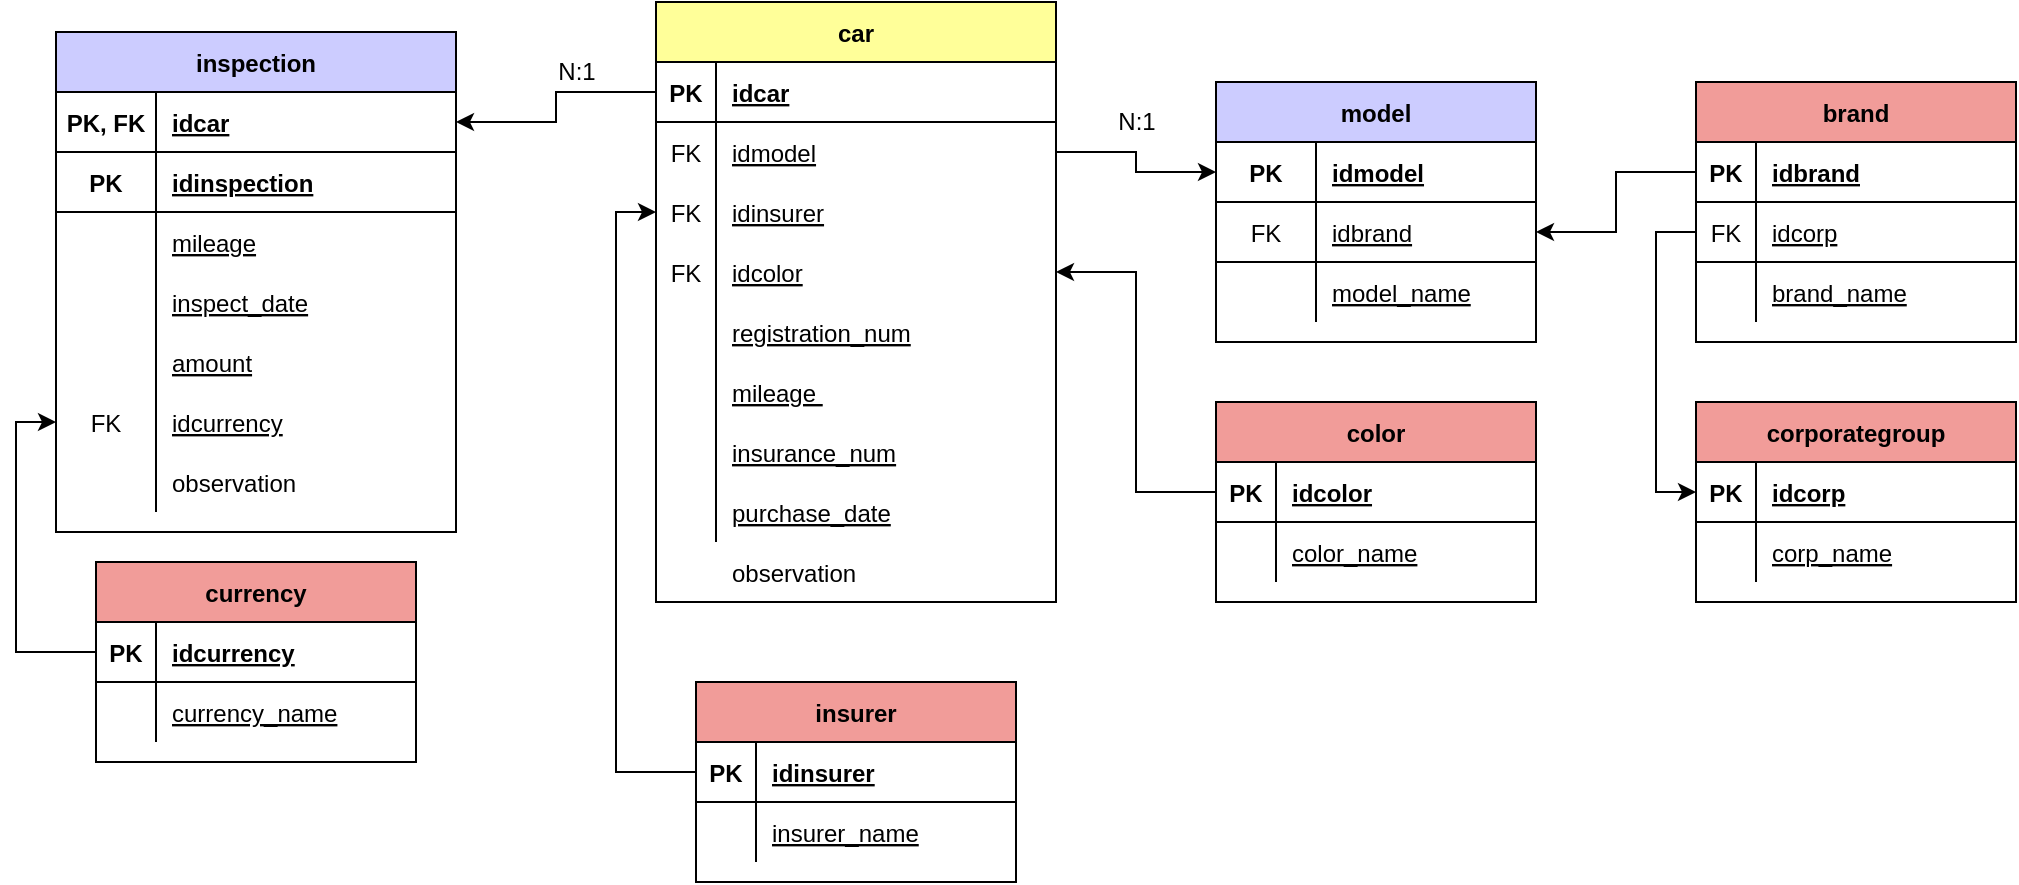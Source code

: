 <mxfile version="20.3.0" type="device" pages="2"><diagram id="R2lEEEUBdFMjLlhIrx00" name="Diagrama entidad relación"><mxGraphModel dx="1186" dy="603" grid="1" gridSize="10" guides="1" tooltips="1" connect="1" arrows="1" fold="1" page="1" pageScale="1" pageWidth="1600" pageHeight="1200" math="0" shadow="0" extFonts="Permanent Marker^https://fonts.googleapis.com/css?family=Permanent+Marker"><root><mxCell id="0"/><mxCell id="1" parent="0"/><mxCell id="ETRMnTcvWM0i-djuTn6N-1" value="car" style="shape=table;startSize=30;container=1;collapsible=1;childLayout=tableLayout;fixedRows=1;rowLines=0;fontStyle=1;align=center;resizeLast=1;fillColor=#FFFF99;" parent="1" vertex="1"><mxGeometry x="600" y="280" width="200" height="300" as="geometry"/></mxCell><mxCell id="ETRMnTcvWM0i-djuTn6N-2" value="" style="shape=tableRow;horizontal=0;startSize=0;swimlaneHead=0;swimlaneBody=0;fillColor=none;collapsible=0;dropTarget=0;points=[[0,0.5],[1,0.5]];portConstraint=eastwest;top=0;left=0;right=0;bottom=1;" parent="ETRMnTcvWM0i-djuTn6N-1" vertex="1"><mxGeometry y="30" width="200" height="30" as="geometry"/></mxCell><mxCell id="ETRMnTcvWM0i-djuTn6N-3" value="PK" style="shape=partialRectangle;connectable=0;fillColor=none;top=0;left=0;bottom=0;right=0;fontStyle=1;overflow=hidden;" parent="ETRMnTcvWM0i-djuTn6N-2" vertex="1"><mxGeometry width="30" height="30" as="geometry"><mxRectangle width="30" height="30" as="alternateBounds"/></mxGeometry></mxCell><mxCell id="ETRMnTcvWM0i-djuTn6N-4" value="idcar" style="shape=partialRectangle;connectable=0;fillColor=none;top=0;left=0;bottom=0;right=0;align=left;spacingLeft=6;fontStyle=5;overflow=hidden;" parent="ETRMnTcvWM0i-djuTn6N-2" vertex="1"><mxGeometry x="30" width="170" height="30" as="geometry"><mxRectangle width="170" height="30" as="alternateBounds"/></mxGeometry></mxCell><mxCell id="3hDbdjsTjqNnJ3Y8XWur-11" value="" style="shape=tableRow;horizontal=0;startSize=0;swimlaneHead=0;swimlaneBody=0;fillColor=none;collapsible=0;dropTarget=0;points=[[0,0.5],[1,0.5]];portConstraint=eastwest;top=0;left=0;right=0;bottom=0;" parent="ETRMnTcvWM0i-djuTn6N-1" vertex="1"><mxGeometry y="60" width="200" height="30" as="geometry"/></mxCell><mxCell id="3hDbdjsTjqNnJ3Y8XWur-12" value="FK" style="shape=partialRectangle;connectable=0;fillColor=none;top=0;left=0;bottom=0;right=0;editable=1;overflow=hidden;" parent="3hDbdjsTjqNnJ3Y8XWur-11" vertex="1"><mxGeometry width="30" height="30" as="geometry"><mxRectangle width="30" height="30" as="alternateBounds"/></mxGeometry></mxCell><mxCell id="3hDbdjsTjqNnJ3Y8XWur-13" value="idmodel" style="shape=partialRectangle;connectable=0;fillColor=none;top=0;left=0;bottom=0;right=0;align=left;spacingLeft=6;overflow=hidden;fontStyle=4" parent="3hDbdjsTjqNnJ3Y8XWur-11" vertex="1"><mxGeometry x="30" width="170" height="30" as="geometry"><mxRectangle width="170" height="30" as="alternateBounds"/></mxGeometry></mxCell><mxCell id="ETRMnTcvWM0i-djuTn6N-11" value="" style="shape=tableRow;horizontal=0;startSize=0;swimlaneHead=0;swimlaneBody=0;fillColor=none;collapsible=0;dropTarget=0;points=[[0,0.5],[1,0.5]];portConstraint=eastwest;top=0;left=0;right=0;bottom=0;" parent="ETRMnTcvWM0i-djuTn6N-1" vertex="1"><mxGeometry y="90" width="200" height="30" as="geometry"/></mxCell><mxCell id="ETRMnTcvWM0i-djuTn6N-12" value="FK" style="shape=partialRectangle;connectable=0;fillColor=none;top=0;left=0;bottom=0;right=0;editable=1;overflow=hidden;" parent="ETRMnTcvWM0i-djuTn6N-11" vertex="1"><mxGeometry width="30" height="30" as="geometry"><mxRectangle width="30" height="30" as="alternateBounds"/></mxGeometry></mxCell><mxCell id="ETRMnTcvWM0i-djuTn6N-13" value="idinsurer" style="shape=partialRectangle;connectable=0;fillColor=none;top=0;left=0;bottom=0;right=0;align=left;spacingLeft=6;overflow=hidden;fontStyle=4" parent="ETRMnTcvWM0i-djuTn6N-11" vertex="1"><mxGeometry x="30" width="170" height="30" as="geometry"><mxRectangle width="170" height="30" as="alternateBounds"/></mxGeometry></mxCell><mxCell id="lJY3rywfquYmHiQalvx--15" value="" style="shape=tableRow;horizontal=0;startSize=0;swimlaneHead=0;swimlaneBody=0;fillColor=none;collapsible=0;dropTarget=0;points=[[0,0.5],[1,0.5]];portConstraint=eastwest;top=0;left=0;right=0;bottom=0;" parent="ETRMnTcvWM0i-djuTn6N-1" vertex="1"><mxGeometry y="120" width="200" height="30" as="geometry"/></mxCell><mxCell id="lJY3rywfquYmHiQalvx--16" value="FK" style="shape=partialRectangle;connectable=0;fillColor=none;top=0;left=0;bottom=0;right=0;editable=1;overflow=hidden;" parent="lJY3rywfquYmHiQalvx--15" vertex="1"><mxGeometry width="30" height="30" as="geometry"><mxRectangle width="30" height="30" as="alternateBounds"/></mxGeometry></mxCell><mxCell id="lJY3rywfquYmHiQalvx--17" value="idcolor" style="shape=partialRectangle;connectable=0;fillColor=none;top=0;left=0;bottom=0;right=0;align=left;spacingLeft=6;overflow=hidden;fontStyle=4" parent="lJY3rywfquYmHiQalvx--15" vertex="1"><mxGeometry x="30" width="170" height="30" as="geometry"><mxRectangle width="170" height="30" as="alternateBounds"/></mxGeometry></mxCell><mxCell id="ETRMnTcvWM0i-djuTn6N-5" value="" style="shape=tableRow;horizontal=0;startSize=0;swimlaneHead=0;swimlaneBody=0;fillColor=none;collapsible=0;dropTarget=0;points=[[0,0.5],[1,0.5]];portConstraint=eastwest;top=0;left=0;right=0;bottom=0;" parent="ETRMnTcvWM0i-djuTn6N-1" vertex="1"><mxGeometry y="150" width="200" height="30" as="geometry"/></mxCell><mxCell id="ETRMnTcvWM0i-djuTn6N-6" value="" style="shape=partialRectangle;connectable=0;fillColor=none;top=0;left=0;bottom=0;right=0;editable=1;overflow=hidden;" parent="ETRMnTcvWM0i-djuTn6N-5" vertex="1"><mxGeometry width="30" height="30" as="geometry"><mxRectangle width="30" height="30" as="alternateBounds"/></mxGeometry></mxCell><mxCell id="ETRMnTcvWM0i-djuTn6N-7" value="registration_num" style="shape=partialRectangle;connectable=0;fillColor=none;top=0;left=0;bottom=0;right=0;align=left;spacingLeft=6;overflow=hidden;fontStyle=4" parent="ETRMnTcvWM0i-djuTn6N-5" vertex="1"><mxGeometry x="30" width="170" height="30" as="geometry"><mxRectangle width="170" height="30" as="alternateBounds"/></mxGeometry></mxCell><mxCell id="ETRMnTcvWM0i-djuTn6N-8" value="" style="shape=tableRow;horizontal=0;startSize=0;swimlaneHead=0;swimlaneBody=0;fillColor=none;collapsible=0;dropTarget=0;points=[[0,0.5],[1,0.5]];portConstraint=eastwest;top=0;left=0;right=0;bottom=0;" parent="ETRMnTcvWM0i-djuTn6N-1" vertex="1"><mxGeometry y="180" width="200" height="30" as="geometry"/></mxCell><mxCell id="ETRMnTcvWM0i-djuTn6N-9" value="" style="shape=partialRectangle;connectable=0;fillColor=none;top=0;left=0;bottom=0;right=0;editable=1;overflow=hidden;" parent="ETRMnTcvWM0i-djuTn6N-8" vertex="1"><mxGeometry width="30" height="30" as="geometry"><mxRectangle width="30" height="30" as="alternateBounds"/></mxGeometry></mxCell><mxCell id="ETRMnTcvWM0i-djuTn6N-10" value="mileage " style="shape=partialRectangle;connectable=0;fillColor=none;top=0;left=0;bottom=0;right=0;align=left;spacingLeft=6;overflow=hidden;fontStyle=4" parent="ETRMnTcvWM0i-djuTn6N-8" vertex="1"><mxGeometry x="30" width="170" height="30" as="geometry"><mxRectangle width="170" height="30" as="alternateBounds"/></mxGeometry></mxCell><mxCell id="ETRMnTcvWM0i-djuTn6N-14" value="" style="shape=tableRow;horizontal=0;startSize=0;swimlaneHead=0;swimlaneBody=0;fillColor=none;collapsible=0;dropTarget=0;points=[[0,0.5],[1,0.5]];portConstraint=eastwest;top=0;left=0;right=0;bottom=0;" parent="ETRMnTcvWM0i-djuTn6N-1" vertex="1"><mxGeometry y="210" width="200" height="30" as="geometry"/></mxCell><mxCell id="ETRMnTcvWM0i-djuTn6N-15" value="" style="shape=partialRectangle;connectable=0;fillColor=none;top=0;left=0;bottom=0;right=0;editable=1;overflow=hidden;" parent="ETRMnTcvWM0i-djuTn6N-14" vertex="1"><mxGeometry width="30" height="30" as="geometry"><mxRectangle width="30" height="30" as="alternateBounds"/></mxGeometry></mxCell><mxCell id="ETRMnTcvWM0i-djuTn6N-16" value="insurance_num" style="shape=partialRectangle;connectable=0;fillColor=none;top=0;left=0;bottom=0;right=0;align=left;spacingLeft=6;overflow=hidden;fontStyle=4" parent="ETRMnTcvWM0i-djuTn6N-14" vertex="1"><mxGeometry x="30" width="170" height="30" as="geometry"><mxRectangle width="170" height="30" as="alternateBounds"/></mxGeometry></mxCell><mxCell id="ETRMnTcvWM0i-djuTn6N-17" value="" style="shape=tableRow;horizontal=0;startSize=0;swimlaneHead=0;swimlaneBody=0;fillColor=none;collapsible=0;dropTarget=0;points=[[0,0.5],[1,0.5]];portConstraint=eastwest;top=0;left=0;right=0;bottom=0;" parent="ETRMnTcvWM0i-djuTn6N-1" vertex="1"><mxGeometry y="240" width="200" height="30" as="geometry"/></mxCell><mxCell id="ETRMnTcvWM0i-djuTn6N-18" value="" style="shape=partialRectangle;connectable=0;fillColor=none;top=0;left=0;bottom=0;right=0;editable=1;overflow=hidden;" parent="ETRMnTcvWM0i-djuTn6N-17" vertex="1"><mxGeometry width="30" height="30" as="geometry"><mxRectangle width="30" height="30" as="alternateBounds"/></mxGeometry></mxCell><mxCell id="ETRMnTcvWM0i-djuTn6N-19" value="purchase_date" style="shape=partialRectangle;connectable=0;fillColor=none;top=0;left=0;bottom=0;right=0;align=left;spacingLeft=6;overflow=hidden;fontStyle=4" parent="ETRMnTcvWM0i-djuTn6N-17" vertex="1"><mxGeometry x="30" width="170" height="30" as="geometry"><mxRectangle width="170" height="30" as="alternateBounds"/></mxGeometry></mxCell><mxCell id="ETRMnTcvWM0i-djuTn6N-26" value="inspection" style="shape=table;startSize=30;container=1;collapsible=1;childLayout=tableLayout;fixedRows=1;rowLines=0;fontStyle=1;align=center;resizeLast=1;fillColor=#CCCCFF;" parent="1" vertex="1"><mxGeometry x="300" y="295" width="200" height="250" as="geometry"><mxRectangle x="300" y="295" width="100" height="30" as="alternateBounds"/></mxGeometry></mxCell><mxCell id="SXgQ2P9BRpEUoFUN_aC--19" value="" style="shape=tableRow;horizontal=0;startSize=0;swimlaneHead=0;swimlaneBody=0;fillColor=none;collapsible=0;dropTarget=0;points=[[0,0.5],[1,0.5]];portConstraint=eastwest;top=0;left=0;right=0;bottom=1;" parent="ETRMnTcvWM0i-djuTn6N-26" vertex="1"><mxGeometry y="30" width="200" height="30" as="geometry"/></mxCell><mxCell id="SXgQ2P9BRpEUoFUN_aC--20" value="PK, FK" style="shape=partialRectangle;connectable=0;fillColor=none;top=0;left=0;bottom=0;right=0;fontStyle=1;overflow=hidden;" parent="SXgQ2P9BRpEUoFUN_aC--19" vertex="1"><mxGeometry width="50" height="30" as="geometry"><mxRectangle width="50" height="30" as="alternateBounds"/></mxGeometry></mxCell><mxCell id="SXgQ2P9BRpEUoFUN_aC--21" value="idcar" style="shape=partialRectangle;connectable=0;fillColor=none;top=0;left=0;bottom=0;right=0;align=left;spacingLeft=6;fontStyle=5;overflow=hidden;" parent="SXgQ2P9BRpEUoFUN_aC--19" vertex="1"><mxGeometry x="50" width="150" height="30" as="geometry"><mxRectangle width="150" height="30" as="alternateBounds"/></mxGeometry></mxCell><mxCell id="ETRMnTcvWM0i-djuTn6N-27" value="" style="shape=tableRow;horizontal=0;startSize=0;swimlaneHead=0;swimlaneBody=0;fillColor=none;collapsible=0;dropTarget=0;points=[[0,0.5],[1,0.5]];portConstraint=eastwest;top=0;left=0;right=0;bottom=1;" parent="ETRMnTcvWM0i-djuTn6N-26" vertex="1"><mxGeometry y="60" width="200" height="30" as="geometry"/></mxCell><mxCell id="ETRMnTcvWM0i-djuTn6N-28" value="PK" style="shape=partialRectangle;connectable=0;fillColor=none;top=0;left=0;bottom=0;right=0;fontStyle=1;overflow=hidden;" parent="ETRMnTcvWM0i-djuTn6N-27" vertex="1"><mxGeometry width="50" height="30" as="geometry"><mxRectangle width="50" height="30" as="alternateBounds"/></mxGeometry></mxCell><mxCell id="ETRMnTcvWM0i-djuTn6N-29" value="idinspection" style="shape=partialRectangle;connectable=0;fillColor=none;top=0;left=0;bottom=0;right=0;align=left;spacingLeft=6;fontStyle=5;overflow=hidden;" parent="ETRMnTcvWM0i-djuTn6N-27" vertex="1"><mxGeometry x="50" width="150" height="30" as="geometry"><mxRectangle width="150" height="30" as="alternateBounds"/></mxGeometry></mxCell><mxCell id="ETRMnTcvWM0i-djuTn6N-30" value="" style="shape=tableRow;horizontal=0;startSize=0;swimlaneHead=0;swimlaneBody=0;fillColor=none;collapsible=0;dropTarget=0;points=[[0,0.5],[1,0.5]];portConstraint=eastwest;top=0;left=0;right=0;bottom=0;" parent="ETRMnTcvWM0i-djuTn6N-26" vertex="1"><mxGeometry y="90" width="200" height="30" as="geometry"/></mxCell><mxCell id="ETRMnTcvWM0i-djuTn6N-31" value="" style="shape=partialRectangle;connectable=0;fillColor=none;top=0;left=0;bottom=0;right=0;editable=1;overflow=hidden;" parent="ETRMnTcvWM0i-djuTn6N-30" vertex="1"><mxGeometry width="50" height="30" as="geometry"><mxRectangle width="50" height="30" as="alternateBounds"/></mxGeometry></mxCell><mxCell id="ETRMnTcvWM0i-djuTn6N-32" value="mileage" style="shape=partialRectangle;connectable=0;fillColor=none;top=0;left=0;bottom=0;right=0;align=left;spacingLeft=6;overflow=hidden;fontStyle=4" parent="ETRMnTcvWM0i-djuTn6N-30" vertex="1"><mxGeometry x="50" width="150" height="30" as="geometry"><mxRectangle width="150" height="30" as="alternateBounds"/></mxGeometry></mxCell><mxCell id="ETRMnTcvWM0i-djuTn6N-33" value="" style="shape=tableRow;horizontal=0;startSize=0;swimlaneHead=0;swimlaneBody=0;fillColor=none;collapsible=0;dropTarget=0;points=[[0,0.5],[1,0.5]];portConstraint=eastwest;top=0;left=0;right=0;bottom=0;" parent="ETRMnTcvWM0i-djuTn6N-26" vertex="1"><mxGeometry y="120" width="200" height="30" as="geometry"/></mxCell><mxCell id="ETRMnTcvWM0i-djuTn6N-34" value="" style="shape=partialRectangle;connectable=0;fillColor=none;top=0;left=0;bottom=0;right=0;editable=1;overflow=hidden;" parent="ETRMnTcvWM0i-djuTn6N-33" vertex="1"><mxGeometry width="50" height="30" as="geometry"><mxRectangle width="50" height="30" as="alternateBounds"/></mxGeometry></mxCell><mxCell id="ETRMnTcvWM0i-djuTn6N-35" value="inspect_date" style="shape=partialRectangle;connectable=0;fillColor=none;top=0;left=0;bottom=0;right=0;align=left;spacingLeft=6;overflow=hidden;fontStyle=4" parent="ETRMnTcvWM0i-djuTn6N-33" vertex="1"><mxGeometry x="50" width="150" height="30" as="geometry"><mxRectangle width="150" height="30" as="alternateBounds"/></mxGeometry></mxCell><mxCell id="ETRMnTcvWM0i-djuTn6N-36" value="" style="shape=tableRow;horizontal=0;startSize=0;swimlaneHead=0;swimlaneBody=0;fillColor=none;collapsible=0;dropTarget=0;points=[[0,0.5],[1,0.5]];portConstraint=eastwest;top=0;left=0;right=0;bottom=0;" parent="ETRMnTcvWM0i-djuTn6N-26" vertex="1"><mxGeometry y="150" width="200" height="30" as="geometry"/></mxCell><mxCell id="ETRMnTcvWM0i-djuTn6N-37" value="" style="shape=partialRectangle;connectable=0;fillColor=none;top=0;left=0;bottom=0;right=0;editable=1;overflow=hidden;" parent="ETRMnTcvWM0i-djuTn6N-36" vertex="1"><mxGeometry width="50" height="30" as="geometry"><mxRectangle width="50" height="30" as="alternateBounds"/></mxGeometry></mxCell><mxCell id="ETRMnTcvWM0i-djuTn6N-38" value="amount" style="shape=partialRectangle;connectable=0;fillColor=none;top=0;left=0;bottom=0;right=0;align=left;spacingLeft=6;overflow=hidden;fontStyle=4" parent="ETRMnTcvWM0i-djuTn6N-36" vertex="1"><mxGeometry x="50" width="150" height="30" as="geometry"><mxRectangle width="150" height="30" as="alternateBounds"/></mxGeometry></mxCell><mxCell id="SXgQ2P9BRpEUoFUN_aC--95" value="" style="shape=tableRow;horizontal=0;startSize=0;swimlaneHead=0;swimlaneBody=0;fillColor=none;collapsible=0;dropTarget=0;points=[[0,0.5],[1,0.5]];portConstraint=eastwest;top=0;left=0;right=0;bottom=0;" parent="ETRMnTcvWM0i-djuTn6N-26" vertex="1"><mxGeometry y="180" width="200" height="30" as="geometry"/></mxCell><mxCell id="SXgQ2P9BRpEUoFUN_aC--96" value="FK" style="shape=partialRectangle;connectable=0;fillColor=none;top=0;left=0;bottom=0;right=0;editable=1;overflow=hidden;" parent="SXgQ2P9BRpEUoFUN_aC--95" vertex="1"><mxGeometry width="50" height="30" as="geometry"><mxRectangle width="50" height="30" as="alternateBounds"/></mxGeometry></mxCell><mxCell id="SXgQ2P9BRpEUoFUN_aC--97" value="idcurrency" style="shape=partialRectangle;connectable=0;fillColor=none;top=0;left=0;bottom=0;right=0;align=left;spacingLeft=6;overflow=hidden;fontStyle=4" parent="SXgQ2P9BRpEUoFUN_aC--95" vertex="1"><mxGeometry x="50" width="150" height="30" as="geometry"><mxRectangle width="150" height="30" as="alternateBounds"/></mxGeometry></mxCell><mxCell id="0WFYl2Yn6IpXtux07NoH-1" value="" style="shape=tableRow;horizontal=0;startSize=0;swimlaneHead=0;swimlaneBody=0;fillColor=none;collapsible=0;dropTarget=0;points=[[0,0.5],[1,0.5]];portConstraint=eastwest;top=0;left=0;right=0;bottom=0;" vertex="1" parent="ETRMnTcvWM0i-djuTn6N-26"><mxGeometry y="210" width="200" height="30" as="geometry"/></mxCell><mxCell id="0WFYl2Yn6IpXtux07NoH-2" value="" style="shape=partialRectangle;connectable=0;fillColor=none;top=0;left=0;bottom=0;right=0;editable=1;overflow=hidden;" vertex="1" parent="0WFYl2Yn6IpXtux07NoH-1"><mxGeometry width="50" height="30" as="geometry"><mxRectangle width="50" height="30" as="alternateBounds"/></mxGeometry></mxCell><mxCell id="0WFYl2Yn6IpXtux07NoH-3" value="observation" style="shape=partialRectangle;connectable=0;fillColor=none;top=0;left=0;bottom=0;right=0;align=left;spacingLeft=6;overflow=hidden;fontStyle=0" vertex="1" parent="0WFYl2Yn6IpXtux07NoH-1"><mxGeometry x="50" width="150" height="30" as="geometry"><mxRectangle width="150" height="30" as="alternateBounds"/></mxGeometry></mxCell><mxCell id="ETRMnTcvWM0i-djuTn6N-68" value="model" style="shape=table;startSize=30;container=1;collapsible=1;childLayout=tableLayout;fixedRows=1;rowLines=0;fontStyle=1;align=center;resizeLast=1;fillColor=#CCCCFF;" parent="1" vertex="1"><mxGeometry x="880" y="320" width="160" height="130" as="geometry"/></mxCell><mxCell id="ETRMnTcvWM0i-djuTn6N-69" value="" style="shape=tableRow;horizontal=0;startSize=0;swimlaneHead=0;swimlaneBody=0;fillColor=none;collapsible=0;dropTarget=0;points=[[0,0.5],[1,0.5]];portConstraint=eastwest;top=0;left=0;right=0;bottom=1;" parent="ETRMnTcvWM0i-djuTn6N-68" vertex="1"><mxGeometry y="30" width="160" height="30" as="geometry"/></mxCell><mxCell id="ETRMnTcvWM0i-djuTn6N-70" value="PK" style="shape=partialRectangle;connectable=0;fillColor=none;top=0;left=0;bottom=0;right=0;fontStyle=1;overflow=hidden;" parent="ETRMnTcvWM0i-djuTn6N-69" vertex="1"><mxGeometry width="50" height="30" as="geometry"><mxRectangle width="50" height="30" as="alternateBounds"/></mxGeometry></mxCell><mxCell id="ETRMnTcvWM0i-djuTn6N-71" value="idmodel" style="shape=partialRectangle;connectable=0;fillColor=none;top=0;left=0;bottom=0;right=0;align=left;spacingLeft=6;fontStyle=5;overflow=hidden;" parent="ETRMnTcvWM0i-djuTn6N-69" vertex="1"><mxGeometry x="50" width="110" height="30" as="geometry"><mxRectangle width="110" height="30" as="alternateBounds"/></mxGeometry></mxCell><mxCell id="lJY3rywfquYmHiQalvx--1" value="" style="shape=tableRow;horizontal=0;startSize=0;swimlaneHead=0;swimlaneBody=0;fillColor=none;collapsible=0;dropTarget=0;points=[[0,0.5],[1,0.5]];portConstraint=eastwest;top=0;left=0;right=0;bottom=1;fontStyle=0" parent="ETRMnTcvWM0i-djuTn6N-68" vertex="1"><mxGeometry y="60" width="160" height="30" as="geometry"/></mxCell><mxCell id="lJY3rywfquYmHiQalvx--2" value="FK" style="shape=partialRectangle;connectable=0;fillColor=none;top=0;left=0;bottom=0;right=0;fontStyle=0;overflow=hidden;" parent="lJY3rywfquYmHiQalvx--1" vertex="1"><mxGeometry width="50" height="30" as="geometry"><mxRectangle width="50" height="30" as="alternateBounds"/></mxGeometry></mxCell><mxCell id="lJY3rywfquYmHiQalvx--3" value="idbrand" style="shape=partialRectangle;connectable=0;fillColor=none;top=0;left=0;bottom=0;right=0;align=left;spacingLeft=6;fontStyle=4;overflow=hidden;" parent="lJY3rywfquYmHiQalvx--1" vertex="1"><mxGeometry x="50" width="110" height="30" as="geometry"><mxRectangle width="110" height="30" as="alternateBounds"/></mxGeometry></mxCell><mxCell id="ETRMnTcvWM0i-djuTn6N-72" value="" style="shape=tableRow;horizontal=0;startSize=0;swimlaneHead=0;swimlaneBody=0;fillColor=none;collapsible=0;dropTarget=0;points=[[0,0.5],[1,0.5]];portConstraint=eastwest;top=0;left=0;right=0;bottom=0;" parent="ETRMnTcvWM0i-djuTn6N-68" vertex="1"><mxGeometry y="90" width="160" height="30" as="geometry"/></mxCell><mxCell id="ETRMnTcvWM0i-djuTn6N-73" value="" style="shape=partialRectangle;connectable=0;fillColor=none;top=0;left=0;bottom=0;right=0;editable=1;overflow=hidden;" parent="ETRMnTcvWM0i-djuTn6N-72" vertex="1"><mxGeometry width="50" height="30" as="geometry"><mxRectangle width="50" height="30" as="alternateBounds"/></mxGeometry></mxCell><mxCell id="ETRMnTcvWM0i-djuTn6N-74" value="model_name" style="shape=partialRectangle;connectable=0;fillColor=none;top=0;left=0;bottom=0;right=0;align=left;spacingLeft=6;overflow=hidden;fontStyle=4" parent="ETRMnTcvWM0i-djuTn6N-72" vertex="1"><mxGeometry x="50" width="110" height="30" as="geometry"><mxRectangle width="110" height="30" as="alternateBounds"/></mxGeometry></mxCell><mxCell id="ETRMnTcvWM0i-djuTn6N-81" value="corporategroup" style="shape=table;startSize=30;container=1;collapsible=1;childLayout=tableLayout;fixedRows=1;rowLines=0;fontStyle=1;align=center;resizeLast=1;fillColor=#F19C99;" parent="1" vertex="1"><mxGeometry x="1120" y="480" width="160" height="100" as="geometry"/></mxCell><mxCell id="ETRMnTcvWM0i-djuTn6N-82" value="" style="shape=tableRow;horizontal=0;startSize=0;swimlaneHead=0;swimlaneBody=0;fillColor=none;collapsible=0;dropTarget=0;points=[[0,0.5],[1,0.5]];portConstraint=eastwest;top=0;left=0;right=0;bottom=1;" parent="ETRMnTcvWM0i-djuTn6N-81" vertex="1"><mxGeometry y="30" width="160" height="30" as="geometry"/></mxCell><mxCell id="ETRMnTcvWM0i-djuTn6N-83" value="PK" style="shape=partialRectangle;connectable=0;fillColor=none;top=0;left=0;bottom=0;right=0;fontStyle=1;overflow=hidden;" parent="ETRMnTcvWM0i-djuTn6N-82" vertex="1"><mxGeometry width="30" height="30" as="geometry"><mxRectangle width="30" height="30" as="alternateBounds"/></mxGeometry></mxCell><mxCell id="ETRMnTcvWM0i-djuTn6N-84" value="idcorp" style="shape=partialRectangle;connectable=0;fillColor=none;top=0;left=0;bottom=0;right=0;align=left;spacingLeft=6;fontStyle=5;overflow=hidden;" parent="ETRMnTcvWM0i-djuTn6N-82" vertex="1"><mxGeometry x="30" width="130" height="30" as="geometry"><mxRectangle width="130" height="30" as="alternateBounds"/></mxGeometry></mxCell><mxCell id="ETRMnTcvWM0i-djuTn6N-85" value="" style="shape=tableRow;horizontal=0;startSize=0;swimlaneHead=0;swimlaneBody=0;fillColor=none;collapsible=0;dropTarget=0;points=[[0,0.5],[1,0.5]];portConstraint=eastwest;top=0;left=0;right=0;bottom=0;" parent="ETRMnTcvWM0i-djuTn6N-81" vertex="1"><mxGeometry y="60" width="160" height="30" as="geometry"/></mxCell><mxCell id="ETRMnTcvWM0i-djuTn6N-86" value="" style="shape=partialRectangle;connectable=0;fillColor=none;top=0;left=0;bottom=0;right=0;editable=1;overflow=hidden;" parent="ETRMnTcvWM0i-djuTn6N-85" vertex="1"><mxGeometry width="30" height="30" as="geometry"><mxRectangle width="30" height="30" as="alternateBounds"/></mxGeometry></mxCell><mxCell id="ETRMnTcvWM0i-djuTn6N-87" value="corp_name" style="shape=partialRectangle;connectable=0;fillColor=none;top=0;left=0;bottom=0;right=0;align=left;spacingLeft=6;overflow=hidden;fontStyle=4" parent="ETRMnTcvWM0i-djuTn6N-85" vertex="1"><mxGeometry x="30" width="130" height="30" as="geometry"><mxRectangle width="130" height="30" as="alternateBounds"/></mxGeometry></mxCell><mxCell id="SXgQ2P9BRpEUoFUN_aC--1" value="&lt;br&gt;" style="text;html=1;align=center;verticalAlign=middle;resizable=0;points=[];autosize=1;strokeColor=none;fillColor=none;" parent="1" vertex="1"><mxGeometry x="560" y="545" width="20" height="30" as="geometry"/></mxCell><mxCell id="SXgQ2P9BRpEUoFUN_aC--47" value="N:1" style="text;html=1;align=center;verticalAlign=middle;resizable=0;points=[];autosize=1;strokeColor=none;fillColor=none;" parent="1" vertex="1"><mxGeometry x="540" y="300" width="40" height="30" as="geometry"/></mxCell><mxCell id="SXgQ2P9BRpEUoFUN_aC--56" value="currency" style="shape=table;startSize=30;container=1;collapsible=1;childLayout=tableLayout;fixedRows=1;rowLines=0;fontStyle=1;align=center;resizeLast=1;fillColor=#F19C99;" parent="1" vertex="1"><mxGeometry x="320" y="560" width="160" height="100" as="geometry"/></mxCell><mxCell id="SXgQ2P9BRpEUoFUN_aC--57" value="" style="shape=tableRow;horizontal=0;startSize=0;swimlaneHead=0;swimlaneBody=0;fillColor=none;collapsible=0;dropTarget=0;points=[[0,0.5],[1,0.5]];portConstraint=eastwest;top=0;left=0;right=0;bottom=1;" parent="SXgQ2P9BRpEUoFUN_aC--56" vertex="1"><mxGeometry y="30" width="160" height="30" as="geometry"/></mxCell><mxCell id="SXgQ2P9BRpEUoFUN_aC--58" value="PK" style="shape=partialRectangle;connectable=0;fillColor=none;top=0;left=0;bottom=0;right=0;fontStyle=1;overflow=hidden;" parent="SXgQ2P9BRpEUoFUN_aC--57" vertex="1"><mxGeometry width="30" height="30" as="geometry"><mxRectangle width="30" height="30" as="alternateBounds"/></mxGeometry></mxCell><mxCell id="SXgQ2P9BRpEUoFUN_aC--59" value="idcurrency" style="shape=partialRectangle;connectable=0;fillColor=none;top=0;left=0;bottom=0;right=0;align=left;spacingLeft=6;fontStyle=5;overflow=hidden;" parent="SXgQ2P9BRpEUoFUN_aC--57" vertex="1"><mxGeometry x="30" width="130" height="30" as="geometry"><mxRectangle width="130" height="30" as="alternateBounds"/></mxGeometry></mxCell><mxCell id="SXgQ2P9BRpEUoFUN_aC--60" value="" style="shape=tableRow;horizontal=0;startSize=0;swimlaneHead=0;swimlaneBody=0;fillColor=none;collapsible=0;dropTarget=0;points=[[0,0.5],[1,0.5]];portConstraint=eastwest;top=0;left=0;right=0;bottom=0;" parent="SXgQ2P9BRpEUoFUN_aC--56" vertex="1"><mxGeometry y="60" width="160" height="30" as="geometry"/></mxCell><mxCell id="SXgQ2P9BRpEUoFUN_aC--61" value="" style="shape=partialRectangle;connectable=0;fillColor=none;top=0;left=0;bottom=0;right=0;editable=1;overflow=hidden;" parent="SXgQ2P9BRpEUoFUN_aC--60" vertex="1"><mxGeometry width="30" height="30" as="geometry"><mxRectangle width="30" height="30" as="alternateBounds"/></mxGeometry></mxCell><mxCell id="SXgQ2P9BRpEUoFUN_aC--62" value="currency_name" style="shape=partialRectangle;connectable=0;fillColor=none;top=0;left=0;bottom=0;right=0;align=left;spacingLeft=6;overflow=hidden;fontStyle=4" parent="SXgQ2P9BRpEUoFUN_aC--60" vertex="1"><mxGeometry x="30" width="130" height="30" as="geometry"><mxRectangle width="130" height="30" as="alternateBounds"/></mxGeometry></mxCell><mxCell id="SXgQ2P9BRpEUoFUN_aC--98" style="edgeStyle=orthogonalEdgeStyle;rounded=0;orthogonalLoop=1;jettySize=auto;html=1;exitX=0;exitY=0.5;exitDx=0;exitDy=0;entryX=0;entryY=0.5;entryDx=0;entryDy=0;" parent="1" source="SXgQ2P9BRpEUoFUN_aC--57" target="SXgQ2P9BRpEUoFUN_aC--95" edge="1"><mxGeometry relative="1" as="geometry"/></mxCell><mxCell id="SXgQ2P9BRpEUoFUN_aC--105" value="insurer" style="shape=table;startSize=30;container=1;collapsible=1;childLayout=tableLayout;fixedRows=1;rowLines=0;fontStyle=1;align=center;resizeLast=1;fillColor=#F19C99;" parent="1" vertex="1"><mxGeometry x="620" y="620" width="160" height="100" as="geometry"/></mxCell><mxCell id="SXgQ2P9BRpEUoFUN_aC--106" value="" style="shape=tableRow;horizontal=0;startSize=0;swimlaneHead=0;swimlaneBody=0;fillColor=none;collapsible=0;dropTarget=0;points=[[0,0.5],[1,0.5]];portConstraint=eastwest;top=0;left=0;right=0;bottom=1;" parent="SXgQ2P9BRpEUoFUN_aC--105" vertex="1"><mxGeometry y="30" width="160" height="30" as="geometry"/></mxCell><mxCell id="SXgQ2P9BRpEUoFUN_aC--107" value="PK" style="shape=partialRectangle;connectable=0;fillColor=none;top=0;left=0;bottom=0;right=0;fontStyle=1;overflow=hidden;" parent="SXgQ2P9BRpEUoFUN_aC--106" vertex="1"><mxGeometry width="30" height="30" as="geometry"><mxRectangle width="30" height="30" as="alternateBounds"/></mxGeometry></mxCell><mxCell id="SXgQ2P9BRpEUoFUN_aC--108" value="idinsurer" style="shape=partialRectangle;connectable=0;fillColor=none;top=0;left=0;bottom=0;right=0;align=left;spacingLeft=6;fontStyle=5;overflow=hidden;" parent="SXgQ2P9BRpEUoFUN_aC--106" vertex="1"><mxGeometry x="30" width="130" height="30" as="geometry"><mxRectangle width="130" height="30" as="alternateBounds"/></mxGeometry></mxCell><mxCell id="SXgQ2P9BRpEUoFUN_aC--109" value="" style="shape=tableRow;horizontal=0;startSize=0;swimlaneHead=0;swimlaneBody=0;fillColor=none;collapsible=0;dropTarget=0;points=[[0,0.5],[1,0.5]];portConstraint=eastwest;top=0;left=0;right=0;bottom=0;" parent="SXgQ2P9BRpEUoFUN_aC--105" vertex="1"><mxGeometry y="60" width="160" height="30" as="geometry"/></mxCell><mxCell id="SXgQ2P9BRpEUoFUN_aC--110" value="" style="shape=partialRectangle;connectable=0;fillColor=none;top=0;left=0;bottom=0;right=0;editable=1;overflow=hidden;" parent="SXgQ2P9BRpEUoFUN_aC--109" vertex="1"><mxGeometry width="30" height="30" as="geometry"><mxRectangle width="30" height="30" as="alternateBounds"/></mxGeometry></mxCell><mxCell id="SXgQ2P9BRpEUoFUN_aC--111" value="insurer_name" style="shape=partialRectangle;connectable=0;fillColor=none;top=0;left=0;bottom=0;right=0;align=left;spacingLeft=6;overflow=hidden;fontStyle=4" parent="SXgQ2P9BRpEUoFUN_aC--109" vertex="1"><mxGeometry x="30" width="130" height="30" as="geometry"><mxRectangle width="130" height="30" as="alternateBounds"/></mxGeometry></mxCell><mxCell id="SXgQ2P9BRpEUoFUN_aC--112" style="edgeStyle=orthogonalEdgeStyle;rounded=0;orthogonalLoop=1;jettySize=auto;html=1;exitX=0;exitY=0.5;exitDx=0;exitDy=0;entryX=0;entryY=0.5;entryDx=0;entryDy=0;" parent="1" source="SXgQ2P9BRpEUoFUN_aC--106" target="ETRMnTcvWM0i-djuTn6N-11" edge="1"><mxGeometry relative="1" as="geometry"/></mxCell><mxCell id="Jmg2F-f6xpKDl-5rOiCg-3" style="edgeStyle=orthogonalEdgeStyle;rounded=0;orthogonalLoop=1;jettySize=auto;html=1;exitX=0;exitY=0.5;exitDx=0;exitDy=0;entryX=1;entryY=0.5;entryDx=0;entryDy=0;" parent="1" source="ETRMnTcvWM0i-djuTn6N-2" target="SXgQ2P9BRpEUoFUN_aC--19" edge="1"><mxGeometry relative="1" as="geometry"/></mxCell><mxCell id="lJY3rywfquYmHiQalvx--5" style="edgeStyle=orthogonalEdgeStyle;rounded=0;orthogonalLoop=1;jettySize=auto;html=1;exitX=1;exitY=0.5;exitDx=0;exitDy=0;entryX=0;entryY=0.5;entryDx=0;entryDy=0;" parent="1" source="3hDbdjsTjqNnJ3Y8XWur-11" target="ETRMnTcvWM0i-djuTn6N-69" edge="1"><mxGeometry relative="1" as="geometry"/></mxCell><mxCell id="lJY3rywfquYmHiQalvx--6" value="N:1" style="text;html=1;align=center;verticalAlign=middle;resizable=0;points=[];autosize=1;strokeColor=none;fillColor=none;" parent="1" vertex="1"><mxGeometry x="820" y="325" width="40" height="30" as="geometry"/></mxCell><mxCell id="lJY3rywfquYmHiQalvx--8" value="color" style="shape=table;startSize=30;container=1;collapsible=1;childLayout=tableLayout;fixedRows=1;rowLines=0;fontStyle=1;align=center;resizeLast=1;fillColor=#F19C99;" parent="1" vertex="1"><mxGeometry x="880" y="480" width="160" height="100" as="geometry"/></mxCell><mxCell id="lJY3rywfquYmHiQalvx--9" value="" style="shape=tableRow;horizontal=0;startSize=0;swimlaneHead=0;swimlaneBody=0;fillColor=none;collapsible=0;dropTarget=0;points=[[0,0.5],[1,0.5]];portConstraint=eastwest;top=0;left=0;right=0;bottom=1;" parent="lJY3rywfquYmHiQalvx--8" vertex="1"><mxGeometry y="30" width="160" height="30" as="geometry"/></mxCell><mxCell id="lJY3rywfquYmHiQalvx--10" value="PK" style="shape=partialRectangle;connectable=0;fillColor=none;top=0;left=0;bottom=0;right=0;fontStyle=1;overflow=hidden;" parent="lJY3rywfquYmHiQalvx--9" vertex="1"><mxGeometry width="30" height="30" as="geometry"><mxRectangle width="30" height="30" as="alternateBounds"/></mxGeometry></mxCell><mxCell id="lJY3rywfquYmHiQalvx--11" value="idcolor" style="shape=partialRectangle;connectable=0;fillColor=none;top=0;left=0;bottom=0;right=0;align=left;spacingLeft=6;fontStyle=5;overflow=hidden;" parent="lJY3rywfquYmHiQalvx--9" vertex="1"><mxGeometry x="30" width="130" height="30" as="geometry"><mxRectangle width="130" height="30" as="alternateBounds"/></mxGeometry></mxCell><mxCell id="lJY3rywfquYmHiQalvx--12" value="" style="shape=tableRow;horizontal=0;startSize=0;swimlaneHead=0;swimlaneBody=0;fillColor=none;collapsible=0;dropTarget=0;points=[[0,0.5],[1,0.5]];portConstraint=eastwest;top=0;left=0;right=0;bottom=0;" parent="lJY3rywfquYmHiQalvx--8" vertex="1"><mxGeometry y="60" width="160" height="30" as="geometry"/></mxCell><mxCell id="lJY3rywfquYmHiQalvx--13" value="" style="shape=partialRectangle;connectable=0;fillColor=none;top=0;left=0;bottom=0;right=0;editable=1;overflow=hidden;" parent="lJY3rywfquYmHiQalvx--12" vertex="1"><mxGeometry width="30" height="30" as="geometry"><mxRectangle width="30" height="30" as="alternateBounds"/></mxGeometry></mxCell><mxCell id="lJY3rywfquYmHiQalvx--14" value="color_name" style="shape=partialRectangle;connectable=0;fillColor=none;top=0;left=0;bottom=0;right=0;align=left;spacingLeft=6;overflow=hidden;fontStyle=4" parent="lJY3rywfquYmHiQalvx--12" vertex="1"><mxGeometry x="30" width="130" height="30" as="geometry"><mxRectangle width="130" height="30" as="alternateBounds"/></mxGeometry></mxCell><mxCell id="lJY3rywfquYmHiQalvx--19" style="edgeStyle=orthogonalEdgeStyle;rounded=0;orthogonalLoop=1;jettySize=auto;html=1;exitX=0;exitY=0.5;exitDx=0;exitDy=0;entryX=1;entryY=0.5;entryDx=0;entryDy=0;" parent="1" source="lJY3rywfquYmHiQalvx--9" target="lJY3rywfquYmHiQalvx--15" edge="1"><mxGeometry relative="1" as="geometry"/></mxCell><mxCell id="lJY3rywfquYmHiQalvx--23" value="brand" style="shape=table;startSize=30;container=1;collapsible=1;childLayout=tableLayout;fixedRows=1;rowLines=0;fontStyle=1;align=center;resizeLast=1;fillColor=#F19C99;" parent="1" vertex="1"><mxGeometry x="1120" y="320" width="160" height="130" as="geometry"/></mxCell><mxCell id="lJY3rywfquYmHiQalvx--24" value="" style="shape=tableRow;horizontal=0;startSize=0;swimlaneHead=0;swimlaneBody=0;fillColor=none;collapsible=0;dropTarget=0;points=[[0,0.5],[1,0.5]];portConstraint=eastwest;top=0;left=0;right=0;bottom=1;" parent="lJY3rywfquYmHiQalvx--23" vertex="1"><mxGeometry y="30" width="160" height="30" as="geometry"/></mxCell><mxCell id="lJY3rywfquYmHiQalvx--25" value="PK" style="shape=partialRectangle;connectable=0;fillColor=none;top=0;left=0;bottom=0;right=0;fontStyle=1;overflow=hidden;" parent="lJY3rywfquYmHiQalvx--24" vertex="1"><mxGeometry width="30" height="30" as="geometry"><mxRectangle width="30" height="30" as="alternateBounds"/></mxGeometry></mxCell><mxCell id="lJY3rywfquYmHiQalvx--26" value="idbrand" style="shape=partialRectangle;connectable=0;fillColor=none;top=0;left=0;bottom=0;right=0;align=left;spacingLeft=6;fontStyle=5;overflow=hidden;" parent="lJY3rywfquYmHiQalvx--24" vertex="1"><mxGeometry x="30" width="130" height="30" as="geometry"><mxRectangle width="130" height="30" as="alternateBounds"/></mxGeometry></mxCell><mxCell id="WdYgQFKUlUjJfoQKyu_z-1" value="" style="shape=tableRow;horizontal=0;startSize=0;swimlaneHead=0;swimlaneBody=0;fillColor=none;collapsible=0;dropTarget=0;points=[[0,0.5],[1,0.5]];portConstraint=eastwest;top=0;left=0;right=0;bottom=1;" parent="lJY3rywfquYmHiQalvx--23" vertex="1"><mxGeometry y="60" width="160" height="30" as="geometry"/></mxCell><mxCell id="WdYgQFKUlUjJfoQKyu_z-2" value="FK" style="shape=partialRectangle;connectable=0;fillColor=none;top=0;left=0;bottom=0;right=0;fontStyle=0;overflow=hidden;" parent="WdYgQFKUlUjJfoQKyu_z-1" vertex="1"><mxGeometry width="30" height="30" as="geometry"><mxRectangle width="30" height="30" as="alternateBounds"/></mxGeometry></mxCell><mxCell id="WdYgQFKUlUjJfoQKyu_z-3" value="idcorp" style="shape=partialRectangle;connectable=0;fillColor=none;top=0;left=0;bottom=0;right=0;align=left;spacingLeft=6;fontStyle=4;overflow=hidden;" parent="WdYgQFKUlUjJfoQKyu_z-1" vertex="1"><mxGeometry x="30" width="130" height="30" as="geometry"><mxRectangle width="130" height="30" as="alternateBounds"/></mxGeometry></mxCell><mxCell id="lJY3rywfquYmHiQalvx--27" value="" style="shape=tableRow;horizontal=0;startSize=0;swimlaneHead=0;swimlaneBody=0;fillColor=none;collapsible=0;dropTarget=0;points=[[0,0.5],[1,0.5]];portConstraint=eastwest;top=0;left=0;right=0;bottom=0;" parent="lJY3rywfquYmHiQalvx--23" vertex="1"><mxGeometry y="90" width="160" height="30" as="geometry"/></mxCell><mxCell id="lJY3rywfquYmHiQalvx--28" value="" style="shape=partialRectangle;connectable=0;fillColor=none;top=0;left=0;bottom=0;right=0;editable=1;overflow=hidden;" parent="lJY3rywfquYmHiQalvx--27" vertex="1"><mxGeometry width="30" height="30" as="geometry"><mxRectangle width="30" height="30" as="alternateBounds"/></mxGeometry></mxCell><mxCell id="lJY3rywfquYmHiQalvx--29" value="brand_name" style="shape=partialRectangle;connectable=0;fillColor=none;top=0;left=0;bottom=0;right=0;align=left;spacingLeft=6;overflow=hidden;fontStyle=4" parent="lJY3rywfquYmHiQalvx--27" vertex="1"><mxGeometry x="30" width="130" height="30" as="geometry"><mxRectangle width="130" height="30" as="alternateBounds"/></mxGeometry></mxCell><mxCell id="-6LNRhKmApEm_mhL42sY-1" style="edgeStyle=orthogonalEdgeStyle;rounded=0;orthogonalLoop=1;jettySize=auto;html=1;exitX=0;exitY=0.5;exitDx=0;exitDy=0;entryX=1;entryY=0.5;entryDx=0;entryDy=0;" parent="1" source="lJY3rywfquYmHiQalvx--24" target="lJY3rywfquYmHiQalvx--1" edge="1"><mxGeometry relative="1" as="geometry"/></mxCell><mxCell id="WdYgQFKUlUjJfoQKyu_z-5" value="" style="shape=tableRow;horizontal=0;startSize=0;swimlaneHead=0;swimlaneBody=0;fillColor=none;collapsible=0;dropTarget=0;points=[[0,0.5],[1,0.5]];portConstraint=eastwest;top=0;left=0;right=0;bottom=0;" parent="1" vertex="1"><mxGeometry x="600" y="550" width="200" height="30" as="geometry"/></mxCell><mxCell id="WdYgQFKUlUjJfoQKyu_z-6" value="" style="shape=partialRectangle;connectable=0;fillColor=none;top=0;left=0;bottom=0;right=0;editable=1;overflow=hidden;" parent="WdYgQFKUlUjJfoQKyu_z-5" vertex="1"><mxGeometry width="30" height="30" as="geometry"><mxRectangle width="30" height="30" as="alternateBounds"/></mxGeometry></mxCell><mxCell id="WdYgQFKUlUjJfoQKyu_z-7" value="observation" style="shape=partialRectangle;connectable=0;fillColor=none;top=0;left=0;bottom=0;right=0;align=left;spacingLeft=6;overflow=hidden;fontStyle=0" parent="WdYgQFKUlUjJfoQKyu_z-5" vertex="1"><mxGeometry x="30" width="170" height="30" as="geometry"><mxRectangle width="170" height="30" as="alternateBounds"/></mxGeometry></mxCell><mxCell id="0WFYl2Yn6IpXtux07NoH-4" style="edgeStyle=orthogonalEdgeStyle;rounded=0;orthogonalLoop=1;jettySize=auto;html=1;exitX=0;exitY=0.5;exitDx=0;exitDy=0;entryX=0;entryY=0.5;entryDx=0;entryDy=0;" edge="1" parent="1" source="WdYgQFKUlUjJfoQKyu_z-1" target="ETRMnTcvWM0i-djuTn6N-82"><mxGeometry relative="1" as="geometry"/></mxCell></root></mxGraphModel></diagram><diagram id="AwuAAPvFguw_QJuugBFe" name="pruebas"><mxGraphModel dx="1186" dy="725" grid="1" gridSize="10" guides="1" tooltips="1" connect="1" arrows="1" fold="1" page="1" pageScale="1" pageWidth="1600" pageHeight="1200" math="0" shadow="0"><root><mxCell id="0"/><mxCell id="1" parent="0"/><mxCell id="3S0yS1HBW-mgoXOzpMwg-1" value="car" style="shape=table;startSize=30;container=1;collapsible=1;childLayout=tableLayout;fixedRows=1;rowLines=0;fontStyle=1;align=center;resizeLast=1;fillColor=#FFFF99;" parent="1" vertex="1"><mxGeometry x="600" y="260" width="200" height="280" as="geometry"/></mxCell><mxCell id="3S0yS1HBW-mgoXOzpMwg-2" value="" style="shape=tableRow;horizontal=0;startSize=0;swimlaneHead=0;swimlaneBody=0;fillColor=none;collapsible=0;dropTarget=0;points=[[0,0.5],[1,0.5]];portConstraint=eastwest;top=0;left=0;right=0;bottom=1;" parent="3S0yS1HBW-mgoXOzpMwg-1" vertex="1"><mxGeometry y="30" width="200" height="30" as="geometry"/></mxCell><mxCell id="3S0yS1HBW-mgoXOzpMwg-3" value="PK" style="shape=partialRectangle;connectable=0;fillColor=none;top=0;left=0;bottom=0;right=0;fontStyle=1;overflow=hidden;" parent="3S0yS1HBW-mgoXOzpMwg-2" vertex="1"><mxGeometry width="30" height="30" as="geometry"><mxRectangle width="30" height="30" as="alternateBounds"/></mxGeometry></mxCell><mxCell id="3S0yS1HBW-mgoXOzpMwg-4" value="idcar" style="shape=partialRectangle;connectable=0;fillColor=none;top=0;left=0;bottom=0;right=0;align=left;spacingLeft=6;fontStyle=5;overflow=hidden;" parent="3S0yS1HBW-mgoXOzpMwg-2" vertex="1"><mxGeometry x="30" width="170" height="30" as="geometry"><mxRectangle width="170" height="30" as="alternateBounds"/></mxGeometry></mxCell><mxCell id="3S0yS1HBW-mgoXOzpMwg-5" value="" style="shape=tableRow;horizontal=0;startSize=0;swimlaneHead=0;swimlaneBody=0;fillColor=none;collapsible=0;dropTarget=0;points=[[0,0.5],[1,0.5]];portConstraint=eastwest;top=0;left=0;right=0;bottom=0;" parent="3S0yS1HBW-mgoXOzpMwg-1" vertex="1"><mxGeometry y="60" width="200" height="30" as="geometry"/></mxCell><mxCell id="3S0yS1HBW-mgoXOzpMwg-6" value="FK" style="shape=partialRectangle;connectable=0;fillColor=none;top=0;left=0;bottom=0;right=0;editable=1;overflow=hidden;" parent="3S0yS1HBW-mgoXOzpMwg-5" vertex="1"><mxGeometry width="30" height="30" as="geometry"><mxRectangle width="30" height="30" as="alternateBounds"/></mxGeometry></mxCell><mxCell id="3S0yS1HBW-mgoXOzpMwg-7" value="idgroupbrand" style="shape=partialRectangle;connectable=0;fillColor=none;top=0;left=0;bottom=0;right=0;align=left;spacingLeft=6;overflow=hidden;fontStyle=4" parent="3S0yS1HBW-mgoXOzpMwg-5" vertex="1"><mxGeometry x="30" width="170" height="30" as="geometry"><mxRectangle width="170" height="30" as="alternateBounds"/></mxGeometry></mxCell><mxCell id="3S0yS1HBW-mgoXOzpMwg-8" value="" style="shape=tableRow;horizontal=0;startSize=0;swimlaneHead=0;swimlaneBody=0;fillColor=none;collapsible=0;dropTarget=0;points=[[0,0.5],[1,0.5]];portConstraint=eastwest;top=0;left=0;right=0;bottom=0;" parent="3S0yS1HBW-mgoXOzpMwg-1" vertex="1"><mxGeometry y="90" width="200" height="30" as="geometry"/></mxCell><mxCell id="3S0yS1HBW-mgoXOzpMwg-9" value="FK" style="shape=partialRectangle;connectable=0;fillColor=none;top=0;left=0;bottom=0;right=0;editable=1;overflow=hidden;" parent="3S0yS1HBW-mgoXOzpMwg-8" vertex="1"><mxGeometry width="30" height="30" as="geometry"><mxRectangle width="30" height="30" as="alternateBounds"/></mxGeometry></mxCell><mxCell id="3S0yS1HBW-mgoXOzpMwg-10" value="idcarinspection" style="shape=partialRectangle;connectable=0;fillColor=none;top=0;left=0;bottom=0;right=0;align=left;spacingLeft=6;overflow=hidden;fontStyle=4" parent="3S0yS1HBW-mgoXOzpMwg-8" vertex="1"><mxGeometry x="30" width="170" height="30" as="geometry"><mxRectangle width="170" height="30" as="alternateBounds"/></mxGeometry></mxCell><mxCell id="3S0yS1HBW-mgoXOzpMwg-11" value="" style="shape=tableRow;horizontal=0;startSize=0;swimlaneHead=0;swimlaneBody=0;fillColor=none;collapsible=0;dropTarget=0;points=[[0,0.5],[1,0.5]];portConstraint=eastwest;top=0;left=0;right=0;bottom=0;" parent="3S0yS1HBW-mgoXOzpMwg-1" vertex="1"><mxGeometry y="120" width="200" height="30" as="geometry"/></mxCell><mxCell id="3S0yS1HBW-mgoXOzpMwg-12" value="FK" style="shape=partialRectangle;connectable=0;fillColor=none;top=0;left=0;bottom=0;right=0;editable=1;overflow=hidden;" parent="3S0yS1HBW-mgoXOzpMwg-11" vertex="1"><mxGeometry width="30" height="30" as="geometry"><mxRectangle width="30" height="30" as="alternateBounds"/></mxGeometry></mxCell><mxCell id="3S0yS1HBW-mgoXOzpMwg-13" value="idinsurer" style="shape=partialRectangle;connectable=0;fillColor=none;top=0;left=0;bottom=0;right=0;align=left;spacingLeft=6;overflow=hidden;fontStyle=4" parent="3S0yS1HBW-mgoXOzpMwg-11" vertex="1"><mxGeometry x="30" width="170" height="30" as="geometry"><mxRectangle width="170" height="30" as="alternateBounds"/></mxGeometry></mxCell><mxCell id="3S0yS1HBW-mgoXOzpMwg-14" value="" style="shape=tableRow;horizontal=0;startSize=0;swimlaneHead=0;swimlaneBody=0;fillColor=none;collapsible=0;dropTarget=0;points=[[0,0.5],[1,0.5]];portConstraint=eastwest;top=0;left=0;right=0;bottom=0;" parent="3S0yS1HBW-mgoXOzpMwg-1" vertex="1"><mxGeometry y="150" width="200" height="30" as="geometry"/></mxCell><mxCell id="3S0yS1HBW-mgoXOzpMwg-15" value="" style="shape=partialRectangle;connectable=0;fillColor=none;top=0;left=0;bottom=0;right=0;editable=1;overflow=hidden;" parent="3S0yS1HBW-mgoXOzpMwg-14" vertex="1"><mxGeometry width="30" height="30" as="geometry"><mxRectangle width="30" height="30" as="alternateBounds"/></mxGeometry></mxCell><mxCell id="3S0yS1HBW-mgoXOzpMwg-16" value="registration_num (varchar)" style="shape=partialRectangle;connectable=0;fillColor=none;top=0;left=0;bottom=0;right=0;align=left;spacingLeft=6;overflow=hidden;fontStyle=4" parent="3S0yS1HBW-mgoXOzpMwg-14" vertex="1"><mxGeometry x="30" width="170" height="30" as="geometry"><mxRectangle width="170" height="30" as="alternateBounds"/></mxGeometry></mxCell><mxCell id="3S0yS1HBW-mgoXOzpMwg-17" value="" style="shape=tableRow;horizontal=0;startSize=0;swimlaneHead=0;swimlaneBody=0;fillColor=none;collapsible=0;dropTarget=0;points=[[0,0.5],[1,0.5]];portConstraint=eastwest;top=0;left=0;right=0;bottom=0;" parent="3S0yS1HBW-mgoXOzpMwg-1" vertex="1"><mxGeometry y="180" width="200" height="30" as="geometry"/></mxCell><mxCell id="3S0yS1HBW-mgoXOzpMwg-18" value="" style="shape=partialRectangle;connectable=0;fillColor=none;top=0;left=0;bottom=0;right=0;editable=1;overflow=hidden;" parent="3S0yS1HBW-mgoXOzpMwg-17" vertex="1"><mxGeometry width="30" height="30" as="geometry"><mxRectangle width="30" height="30" as="alternateBounds"/></mxGeometry></mxCell><mxCell id="3S0yS1HBW-mgoXOzpMwg-19" value="mileage (integer)" style="shape=partialRectangle;connectable=0;fillColor=none;top=0;left=0;bottom=0;right=0;align=left;spacingLeft=6;overflow=hidden;fontStyle=4" parent="3S0yS1HBW-mgoXOzpMwg-17" vertex="1"><mxGeometry x="30" width="170" height="30" as="geometry"><mxRectangle width="170" height="30" as="alternateBounds"/></mxGeometry></mxCell><mxCell id="3S0yS1HBW-mgoXOzpMwg-20" value="" style="shape=tableRow;horizontal=0;startSize=0;swimlaneHead=0;swimlaneBody=0;fillColor=none;collapsible=0;dropTarget=0;points=[[0,0.5],[1,0.5]];portConstraint=eastwest;top=0;left=0;right=0;bottom=0;" parent="3S0yS1HBW-mgoXOzpMwg-1" vertex="1"><mxGeometry y="210" width="200" height="30" as="geometry"/></mxCell><mxCell id="3S0yS1HBW-mgoXOzpMwg-21" value="" style="shape=partialRectangle;connectable=0;fillColor=none;top=0;left=0;bottom=0;right=0;editable=1;overflow=hidden;" parent="3S0yS1HBW-mgoXOzpMwg-20" vertex="1"><mxGeometry width="30" height="30" as="geometry"><mxRectangle width="30" height="30" as="alternateBounds"/></mxGeometry></mxCell><mxCell id="3S0yS1HBW-mgoXOzpMwg-22" value="insurance_num (integer)" style="shape=partialRectangle;connectable=0;fillColor=none;top=0;left=0;bottom=0;right=0;align=left;spacingLeft=6;overflow=hidden;fontStyle=4" parent="3S0yS1HBW-mgoXOzpMwg-20" vertex="1"><mxGeometry x="30" width="170" height="30" as="geometry"><mxRectangle width="170" height="30" as="alternateBounds"/></mxGeometry></mxCell><mxCell id="3S0yS1HBW-mgoXOzpMwg-23" value="" style="shape=tableRow;horizontal=0;startSize=0;swimlaneHead=0;swimlaneBody=0;fillColor=none;collapsible=0;dropTarget=0;points=[[0,0.5],[1,0.5]];portConstraint=eastwest;top=0;left=0;right=0;bottom=0;" parent="3S0yS1HBW-mgoXOzpMwg-1" vertex="1"><mxGeometry y="240" width="200" height="30" as="geometry"/></mxCell><mxCell id="3S0yS1HBW-mgoXOzpMwg-24" value="" style="shape=partialRectangle;connectable=0;fillColor=none;top=0;left=0;bottom=0;right=0;editable=1;overflow=hidden;" parent="3S0yS1HBW-mgoXOzpMwg-23" vertex="1"><mxGeometry width="30" height="30" as="geometry"><mxRectangle width="30" height="30" as="alternateBounds"/></mxGeometry></mxCell><mxCell id="3S0yS1HBW-mgoXOzpMwg-25" value="purchase_date (date)" style="shape=partialRectangle;connectable=0;fillColor=none;top=0;left=0;bottom=0;right=0;align=left;spacingLeft=6;overflow=hidden;fontStyle=4" parent="3S0yS1HBW-mgoXOzpMwg-23" vertex="1"><mxGeometry x="30" width="170" height="30" as="geometry"><mxRectangle width="170" height="30" as="alternateBounds"/></mxGeometry></mxCell><mxCell id="3S0yS1HBW-mgoXOzpMwg-26" value="inspection" style="shape=table;startSize=30;container=1;collapsible=1;childLayout=tableLayout;fixedRows=1;rowLines=0;fontStyle=1;align=center;resizeLast=1;fillColor=#FFFF99;" parent="1" vertex="1"><mxGeometry x="320" y="430" width="200" height="190" as="geometry"/></mxCell><mxCell id="3S0yS1HBW-mgoXOzpMwg-30" value="" style="shape=tableRow;horizontal=0;startSize=0;swimlaneHead=0;swimlaneBody=0;fillColor=none;collapsible=0;dropTarget=0;points=[[0,0.5],[1,0.5]];portConstraint=eastwest;top=0;left=0;right=0;bottom=1;" parent="3S0yS1HBW-mgoXOzpMwg-26" vertex="1"><mxGeometry y="30" width="200" height="30" as="geometry"/></mxCell><mxCell id="3S0yS1HBW-mgoXOzpMwg-31" value="PK, FK" style="shape=partialRectangle;connectable=0;fillColor=none;top=0;left=0;bottom=0;right=0;fontStyle=1;overflow=hidden;" parent="3S0yS1HBW-mgoXOzpMwg-30" vertex="1"><mxGeometry width="50" height="30" as="geometry"><mxRectangle width="50" height="30" as="alternateBounds"/></mxGeometry></mxCell><mxCell id="3S0yS1HBW-mgoXOzpMwg-32" value="idinspection" style="shape=partialRectangle;connectable=0;fillColor=none;top=0;left=0;bottom=0;right=0;align=left;spacingLeft=6;fontStyle=5;overflow=hidden;" parent="3S0yS1HBW-mgoXOzpMwg-30" vertex="1"><mxGeometry x="50" width="150" height="30" as="geometry"><mxRectangle width="150" height="30" as="alternateBounds"/></mxGeometry></mxCell><mxCell id="3S0yS1HBW-mgoXOzpMwg-33" value="" style="shape=tableRow;horizontal=0;startSize=0;swimlaneHead=0;swimlaneBody=0;fillColor=none;collapsible=0;dropTarget=0;points=[[0,0.5],[1,0.5]];portConstraint=eastwest;top=0;left=0;right=0;bottom=0;" parent="3S0yS1HBW-mgoXOzpMwg-26" vertex="1"><mxGeometry y="60" width="200" height="30" as="geometry"/></mxCell><mxCell id="3S0yS1HBW-mgoXOzpMwg-34" value="" style="shape=partialRectangle;connectable=0;fillColor=none;top=0;left=0;bottom=0;right=0;editable=1;overflow=hidden;" parent="3S0yS1HBW-mgoXOzpMwg-33" vertex="1"><mxGeometry width="50" height="30" as="geometry"><mxRectangle width="50" height="30" as="alternateBounds"/></mxGeometry></mxCell><mxCell id="3S0yS1HBW-mgoXOzpMwg-35" value="kms (integer)" style="shape=partialRectangle;connectable=0;fillColor=none;top=0;left=0;bottom=0;right=0;align=left;spacingLeft=6;overflow=hidden;fontStyle=4" parent="3S0yS1HBW-mgoXOzpMwg-33" vertex="1"><mxGeometry x="50" width="150" height="30" as="geometry"><mxRectangle width="150" height="30" as="alternateBounds"/></mxGeometry></mxCell><mxCell id="3S0yS1HBW-mgoXOzpMwg-36" value="" style="shape=tableRow;horizontal=0;startSize=0;swimlaneHead=0;swimlaneBody=0;fillColor=none;collapsible=0;dropTarget=0;points=[[0,0.5],[1,0.5]];portConstraint=eastwest;top=0;left=0;right=0;bottom=0;" parent="3S0yS1HBW-mgoXOzpMwg-26" vertex="1"><mxGeometry y="90" width="200" height="30" as="geometry"/></mxCell><mxCell id="3S0yS1HBW-mgoXOzpMwg-37" value="" style="shape=partialRectangle;connectable=0;fillColor=none;top=0;left=0;bottom=0;right=0;editable=1;overflow=hidden;" parent="3S0yS1HBW-mgoXOzpMwg-36" vertex="1"><mxGeometry width="50" height="30" as="geometry"><mxRectangle width="50" height="30" as="alternateBounds"/></mxGeometry></mxCell><mxCell id="3S0yS1HBW-mgoXOzpMwg-38" value="inspect_date (date)" style="shape=partialRectangle;connectable=0;fillColor=none;top=0;left=0;bottom=0;right=0;align=left;spacingLeft=6;overflow=hidden;fontStyle=4" parent="3S0yS1HBW-mgoXOzpMwg-36" vertex="1"><mxGeometry x="50" width="150" height="30" as="geometry"><mxRectangle width="150" height="30" as="alternateBounds"/></mxGeometry></mxCell><mxCell id="3S0yS1HBW-mgoXOzpMwg-39" value="" style="shape=tableRow;horizontal=0;startSize=0;swimlaneHead=0;swimlaneBody=0;fillColor=none;collapsible=0;dropTarget=0;points=[[0,0.5],[1,0.5]];portConstraint=eastwest;top=0;left=0;right=0;bottom=0;" parent="3S0yS1HBW-mgoXOzpMwg-26" vertex="1"><mxGeometry y="120" width="200" height="30" as="geometry"/></mxCell><mxCell id="3S0yS1HBW-mgoXOzpMwg-40" value="" style="shape=partialRectangle;connectable=0;fillColor=none;top=0;left=0;bottom=0;right=0;editable=1;overflow=hidden;" parent="3S0yS1HBW-mgoXOzpMwg-39" vertex="1"><mxGeometry width="50" height="30" as="geometry"><mxRectangle width="50" height="30" as="alternateBounds"/></mxGeometry></mxCell><mxCell id="3S0yS1HBW-mgoXOzpMwg-41" value="amount (integer)" style="shape=partialRectangle;connectable=0;fillColor=none;top=0;left=0;bottom=0;right=0;align=left;spacingLeft=6;overflow=hidden;fontStyle=4" parent="3S0yS1HBW-mgoXOzpMwg-39" vertex="1"><mxGeometry x="50" width="150" height="30" as="geometry"><mxRectangle width="150" height="30" as="alternateBounds"/></mxGeometry></mxCell><mxCell id="3S0yS1HBW-mgoXOzpMwg-42" value="" style="shape=tableRow;horizontal=0;startSize=0;swimlaneHead=0;swimlaneBody=0;fillColor=none;collapsible=0;dropTarget=0;points=[[0,0.5],[1,0.5]];portConstraint=eastwest;top=0;left=0;right=0;bottom=0;" parent="3S0yS1HBW-mgoXOzpMwg-26" vertex="1"><mxGeometry y="150" width="200" height="30" as="geometry"/></mxCell><mxCell id="3S0yS1HBW-mgoXOzpMwg-43" value="FK" style="shape=partialRectangle;connectable=0;fillColor=none;top=0;left=0;bottom=0;right=0;editable=1;overflow=hidden;" parent="3S0yS1HBW-mgoXOzpMwg-42" vertex="1"><mxGeometry width="50" height="30" as="geometry"><mxRectangle width="50" height="30" as="alternateBounds"/></mxGeometry></mxCell><mxCell id="3S0yS1HBW-mgoXOzpMwg-44" value="idcurrency" style="shape=partialRectangle;connectable=0;fillColor=none;top=0;left=0;bottom=0;right=0;align=left;spacingLeft=6;overflow=hidden;fontStyle=4" parent="3S0yS1HBW-mgoXOzpMwg-42" vertex="1"><mxGeometry x="50" width="150" height="30" as="geometry"><mxRectangle width="150" height="30" as="alternateBounds"/></mxGeometry></mxCell><mxCell id="3S0yS1HBW-mgoXOzpMwg-45" value="brand" style="shape=table;startSize=30;container=1;collapsible=1;childLayout=tableLayout;fixedRows=1;rowLines=0;fontStyle=1;align=center;resizeLast=1;fillColor=#F19C99;" parent="1" vertex="1"><mxGeometry x="1160" y="240" width="160" height="100" as="geometry"/></mxCell><mxCell id="3S0yS1HBW-mgoXOzpMwg-46" value="" style="shape=tableRow;horizontal=0;startSize=0;swimlaneHead=0;swimlaneBody=0;fillColor=none;collapsible=0;dropTarget=0;points=[[0,0.5],[1,0.5]];portConstraint=eastwest;top=0;left=0;right=0;bottom=1;" parent="3S0yS1HBW-mgoXOzpMwg-45" vertex="1"><mxGeometry y="30" width="160" height="30" as="geometry"/></mxCell><mxCell id="3S0yS1HBW-mgoXOzpMwg-47" value="PK" style="shape=partialRectangle;connectable=0;fillColor=none;top=0;left=0;bottom=0;right=0;fontStyle=1;overflow=hidden;" parent="3S0yS1HBW-mgoXOzpMwg-46" vertex="1"><mxGeometry width="30" height="30" as="geometry"><mxRectangle width="30" height="30" as="alternateBounds"/></mxGeometry></mxCell><mxCell id="3S0yS1HBW-mgoXOzpMwg-48" value="idbrand" style="shape=partialRectangle;connectable=0;fillColor=none;top=0;left=0;bottom=0;right=0;align=left;spacingLeft=6;fontStyle=5;overflow=hidden;" parent="3S0yS1HBW-mgoXOzpMwg-46" vertex="1"><mxGeometry x="30" width="130" height="30" as="geometry"><mxRectangle width="130" height="30" as="alternateBounds"/></mxGeometry></mxCell><mxCell id="3S0yS1HBW-mgoXOzpMwg-49" value="" style="shape=tableRow;horizontal=0;startSize=0;swimlaneHead=0;swimlaneBody=0;fillColor=none;collapsible=0;dropTarget=0;points=[[0,0.5],[1,0.5]];portConstraint=eastwest;top=0;left=0;right=0;bottom=0;" parent="3S0yS1HBW-mgoXOzpMwg-45" vertex="1"><mxGeometry y="60" width="160" height="30" as="geometry"/></mxCell><mxCell id="3S0yS1HBW-mgoXOzpMwg-50" value="" style="shape=partialRectangle;connectable=0;fillColor=none;top=0;left=0;bottom=0;right=0;editable=1;overflow=hidden;" parent="3S0yS1HBW-mgoXOzpMwg-49" vertex="1"><mxGeometry width="30" height="30" as="geometry"><mxRectangle width="30" height="30" as="alternateBounds"/></mxGeometry></mxCell><mxCell id="3S0yS1HBW-mgoXOzpMwg-51" value="brand_name" style="shape=partialRectangle;connectable=0;fillColor=none;top=0;left=0;bottom=0;right=0;align=left;spacingLeft=6;overflow=hidden;fontStyle=4" parent="3S0yS1HBW-mgoXOzpMwg-49" vertex="1"><mxGeometry x="30" width="130" height="30" as="geometry"><mxRectangle width="130" height="30" as="alternateBounds"/></mxGeometry></mxCell><mxCell id="3S0yS1HBW-mgoXOzpMwg-52" value="corporategroup" style="shape=table;startSize=30;container=1;collapsible=1;childLayout=tableLayout;fixedRows=1;rowLines=0;fontStyle=1;align=center;resizeLast=1;fillColor=#F19C99;" parent="1" vertex="1"><mxGeometry x="1160" y="380" width="160" height="100" as="geometry"/></mxCell><mxCell id="3S0yS1HBW-mgoXOzpMwg-53" value="" style="shape=tableRow;horizontal=0;startSize=0;swimlaneHead=0;swimlaneBody=0;fillColor=none;collapsible=0;dropTarget=0;points=[[0,0.5],[1,0.5]];portConstraint=eastwest;top=0;left=0;right=0;bottom=1;" parent="3S0yS1HBW-mgoXOzpMwg-52" vertex="1"><mxGeometry y="30" width="160" height="30" as="geometry"/></mxCell><mxCell id="3S0yS1HBW-mgoXOzpMwg-54" value="PK" style="shape=partialRectangle;connectable=0;fillColor=none;top=0;left=0;bottom=0;right=0;fontStyle=1;overflow=hidden;" parent="3S0yS1HBW-mgoXOzpMwg-53" vertex="1"><mxGeometry width="30" height="30" as="geometry"><mxRectangle width="30" height="30" as="alternateBounds"/></mxGeometry></mxCell><mxCell id="3S0yS1HBW-mgoXOzpMwg-55" value="idcorpgroup" style="shape=partialRectangle;connectable=0;fillColor=none;top=0;left=0;bottom=0;right=0;align=left;spacingLeft=6;fontStyle=5;overflow=hidden;" parent="3S0yS1HBW-mgoXOzpMwg-53" vertex="1"><mxGeometry x="30" width="130" height="30" as="geometry"><mxRectangle width="130" height="30" as="alternateBounds"/></mxGeometry></mxCell><mxCell id="3S0yS1HBW-mgoXOzpMwg-56" value="" style="shape=tableRow;horizontal=0;startSize=0;swimlaneHead=0;swimlaneBody=0;fillColor=none;collapsible=0;dropTarget=0;points=[[0,0.5],[1,0.5]];portConstraint=eastwest;top=0;left=0;right=0;bottom=0;" parent="3S0yS1HBW-mgoXOzpMwg-52" vertex="1"><mxGeometry y="60" width="160" height="30" as="geometry"/></mxCell><mxCell id="3S0yS1HBW-mgoXOzpMwg-57" value="" style="shape=partialRectangle;connectable=0;fillColor=none;top=0;left=0;bottom=0;right=0;editable=1;overflow=hidden;" parent="3S0yS1HBW-mgoXOzpMwg-56" vertex="1"><mxGeometry width="30" height="30" as="geometry"><mxRectangle width="30" height="30" as="alternateBounds"/></mxGeometry></mxCell><mxCell id="3S0yS1HBW-mgoXOzpMwg-58" value="corp_name" style="shape=partialRectangle;connectable=0;fillColor=none;top=0;left=0;bottom=0;right=0;align=left;spacingLeft=6;overflow=hidden;fontStyle=4" parent="3S0yS1HBW-mgoXOzpMwg-56" vertex="1"><mxGeometry x="30" width="130" height="30" as="geometry"><mxRectangle width="130" height="30" as="alternateBounds"/></mxGeometry></mxCell><mxCell id="3S0yS1HBW-mgoXOzpMwg-59" value="&lt;br&gt;" style="text;html=1;align=center;verticalAlign=middle;resizable=0;points=[];autosize=1;strokeColor=none;fillColor=none;" parent="1" vertex="1"><mxGeometry x="560" y="545" width="20" height="30" as="geometry"/></mxCell><mxCell id="3S0yS1HBW-mgoXOzpMwg-60" value="&lt;h1&gt;grupos y marcas&lt;/h1&gt;&lt;p&gt;&lt;/p&gt;&lt;ul&gt;&lt;li&gt;Volkswagen&lt;/li&gt;&lt;ul&gt;&lt;li&gt;SEAT&lt;/li&gt;&lt;li&gt;Audi&lt;/li&gt;&lt;li&gt;Volkswagen&lt;/li&gt;&lt;/ul&gt;&lt;li&gt;PSA&lt;/li&gt;&lt;ul&gt;&lt;li&gt;Citroen&lt;/li&gt;&lt;li&gt;Peugeot&lt;/li&gt;&lt;/ul&gt;&lt;li&gt;FCA&lt;/li&gt;&lt;ul&gt;&lt;li&gt;Fiat&lt;/li&gt;&lt;li&gt;Jeep&lt;/li&gt;&lt;/ul&gt;&lt;/ul&gt;&lt;p&gt;&lt;/p&gt;" style="text;html=1;strokeColor=none;fillColor=none;spacing=5;spacingTop=-20;whiteSpace=wrap;overflow=hidden;rounded=0;" parent="1" vertex="1"><mxGeometry x="880" y="480" width="240" height="230" as="geometry"/></mxCell><mxCell id="3S0yS1HBW-mgoXOzpMwg-61" value="groupbrand" style="shape=table;startSize=30;container=1;collapsible=1;childLayout=tableLayout;fixedRows=1;rowLines=0;fontStyle=1;align=center;resizeLast=1;fillColor=#FFFF99;" parent="1" vertex="1"><mxGeometry x="880" y="260" width="180" height="130" as="geometry"/></mxCell><mxCell id="3S0yS1HBW-mgoXOzpMwg-65" value="" style="shape=tableRow;horizontal=0;startSize=0;swimlaneHead=0;swimlaneBody=0;fillColor=none;collapsible=0;dropTarget=0;points=[[0,0.5],[1,0.5]];portConstraint=eastwest;top=0;left=0;right=0;bottom=1;" parent="3S0yS1HBW-mgoXOzpMwg-61" vertex="1"><mxGeometry y="30" width="180" height="30" as="geometry"/></mxCell><mxCell id="3S0yS1HBW-mgoXOzpMwg-66" value="PK,FK" style="shape=partialRectangle;connectable=0;fillColor=none;top=0;left=0;bottom=0;right=0;fontStyle=1;overflow=hidden;" parent="3S0yS1HBW-mgoXOzpMwg-65" vertex="1"><mxGeometry width="60" height="30" as="geometry"><mxRectangle width="60" height="30" as="alternateBounds"/></mxGeometry></mxCell><mxCell id="3S0yS1HBW-mgoXOzpMwg-67" value="idgroupbrand" style="shape=partialRectangle;connectable=0;fillColor=none;top=0;left=0;bottom=0;right=0;align=left;spacingLeft=6;fontStyle=5;overflow=hidden;" parent="3S0yS1HBW-mgoXOzpMwg-65" vertex="1"><mxGeometry x="60" width="120" height="30" as="geometry"><mxRectangle width="120" height="30" as="alternateBounds"/></mxGeometry></mxCell><mxCell id="3S0yS1HBW-mgoXOzpMwg-68" value="" style="shape=tableRow;horizontal=0;startSize=0;swimlaneHead=0;swimlaneBody=0;fillColor=none;collapsible=0;dropTarget=0;points=[[0,0.5],[1,0.5]];portConstraint=eastwest;top=0;left=0;right=0;bottom=0;fontStyle=1" parent="3S0yS1HBW-mgoXOzpMwg-61" vertex="1"><mxGeometry y="60" width="180" height="30" as="geometry"/></mxCell><mxCell id="3S0yS1HBW-mgoXOzpMwg-69" value="FK" style="shape=partialRectangle;connectable=0;fillColor=none;top=0;left=0;bottom=0;right=0;fontStyle=0;overflow=hidden;" parent="3S0yS1HBW-mgoXOzpMwg-68" vertex="1"><mxGeometry width="60" height="30" as="geometry"><mxRectangle width="60" height="30" as="alternateBounds"/></mxGeometry></mxCell><mxCell id="3S0yS1HBW-mgoXOzpMwg-70" value="idbrand" style="shape=partialRectangle;connectable=0;fillColor=none;top=0;left=0;bottom=0;right=0;align=left;spacingLeft=6;fontStyle=4;overflow=hidden;" parent="3S0yS1HBW-mgoXOzpMwg-68" vertex="1"><mxGeometry x="60" width="120" height="30" as="geometry"><mxRectangle width="120" height="30" as="alternateBounds"/></mxGeometry></mxCell><mxCell id="3S0yS1HBW-mgoXOzpMwg-71" value="" style="shape=tableRow;horizontal=0;startSize=0;swimlaneHead=0;swimlaneBody=0;fillColor=none;collapsible=0;dropTarget=0;points=[[0,0.5],[1,0.5]];portConstraint=eastwest;top=0;left=0;right=0;bottom=0;" parent="3S0yS1HBW-mgoXOzpMwg-61" vertex="1"><mxGeometry y="90" width="180" height="30" as="geometry"/></mxCell><mxCell id="3S0yS1HBW-mgoXOzpMwg-72" value="FK" style="shape=partialRectangle;connectable=0;fillColor=none;top=0;left=0;bottom=0;right=0;fontStyle=0;overflow=hidden;" parent="3S0yS1HBW-mgoXOzpMwg-71" vertex="1"><mxGeometry width="60" height="30" as="geometry"><mxRectangle width="60" height="30" as="alternateBounds"/></mxGeometry></mxCell><mxCell id="3S0yS1HBW-mgoXOzpMwg-73" value="idcorpgroup" style="shape=partialRectangle;connectable=0;fillColor=none;top=0;left=0;bottom=0;right=0;align=left;spacingLeft=6;fontStyle=4;overflow=hidden;" parent="3S0yS1HBW-mgoXOzpMwg-71" vertex="1"><mxGeometry x="60" width="120" height="30" as="geometry"><mxRectangle width="120" height="30" as="alternateBounds"/></mxGeometry></mxCell><mxCell id="3S0yS1HBW-mgoXOzpMwg-74" value="N:1" style="text;html=1;align=center;verticalAlign=middle;resizable=0;points=[];autosize=1;strokeColor=none;fillColor=none;" parent="1" vertex="1"><mxGeometry x="540" y="275" width="40" height="30" as="geometry"/></mxCell><mxCell id="3S0yS1HBW-mgoXOzpMwg-75" value="N:1" style="text;html=1;align=center;verticalAlign=middle;resizable=0;points=[];autosize=1;strokeColor=none;fillColor=none;" parent="1" vertex="1"><mxGeometry x="821" y="275" width="40" height="30" as="geometry"/></mxCell><mxCell id="3S0yS1HBW-mgoXOzpMwg-76" value="currency" style="shape=table;startSize=30;container=1;collapsible=1;childLayout=tableLayout;fixedRows=1;rowLines=0;fontStyle=1;align=center;resizeLast=1;fillColor=#F19C99;" parent="1" vertex="1"><mxGeometry x="320" y="650" width="200" height="100" as="geometry"/></mxCell><mxCell id="3S0yS1HBW-mgoXOzpMwg-77" value="" style="shape=tableRow;horizontal=0;startSize=0;swimlaneHead=0;swimlaneBody=0;fillColor=none;collapsible=0;dropTarget=0;points=[[0,0.5],[1,0.5]];portConstraint=eastwest;top=0;left=0;right=0;bottom=1;" parent="3S0yS1HBW-mgoXOzpMwg-76" vertex="1"><mxGeometry y="30" width="200" height="30" as="geometry"/></mxCell><mxCell id="3S0yS1HBW-mgoXOzpMwg-78" value="PK" style="shape=partialRectangle;connectable=0;fillColor=none;top=0;left=0;bottom=0;right=0;fontStyle=1;overflow=hidden;" parent="3S0yS1HBW-mgoXOzpMwg-77" vertex="1"><mxGeometry width="30" height="30" as="geometry"><mxRectangle width="30" height="30" as="alternateBounds"/></mxGeometry></mxCell><mxCell id="3S0yS1HBW-mgoXOzpMwg-79" value="idcurrency" style="shape=partialRectangle;connectable=0;fillColor=none;top=0;left=0;bottom=0;right=0;align=left;spacingLeft=6;fontStyle=5;overflow=hidden;" parent="3S0yS1HBW-mgoXOzpMwg-77" vertex="1"><mxGeometry x="30" width="170" height="30" as="geometry"><mxRectangle width="170" height="30" as="alternateBounds"/></mxGeometry></mxCell><mxCell id="3S0yS1HBW-mgoXOzpMwg-80" value="" style="shape=tableRow;horizontal=0;startSize=0;swimlaneHead=0;swimlaneBody=0;fillColor=none;collapsible=0;dropTarget=0;points=[[0,0.5],[1,0.5]];portConstraint=eastwest;top=0;left=0;right=0;bottom=0;" parent="3S0yS1HBW-mgoXOzpMwg-76" vertex="1"><mxGeometry y="60" width="200" height="30" as="geometry"/></mxCell><mxCell id="3S0yS1HBW-mgoXOzpMwg-81" value="" style="shape=partialRectangle;connectable=0;fillColor=none;top=0;left=0;bottom=0;right=0;editable=1;overflow=hidden;" parent="3S0yS1HBW-mgoXOzpMwg-80" vertex="1"><mxGeometry width="30" height="30" as="geometry"><mxRectangle width="30" height="30" as="alternateBounds"/></mxGeometry></mxCell><mxCell id="3S0yS1HBW-mgoXOzpMwg-82" value="currency_name" style="shape=partialRectangle;connectable=0;fillColor=none;top=0;left=0;bottom=0;right=0;align=left;spacingLeft=6;overflow=hidden;fontStyle=4" parent="3S0yS1HBW-mgoXOzpMwg-80" vertex="1"><mxGeometry x="30" width="170" height="30" as="geometry"><mxRectangle width="170" height="30" as="alternateBounds"/></mxGeometry></mxCell><mxCell id="3S0yS1HBW-mgoXOzpMwg-83" style="edgeStyle=orthogonalEdgeStyle;rounded=0;orthogonalLoop=1;jettySize=auto;html=1;exitX=0;exitY=0.5;exitDx=0;exitDy=0;entryX=0;entryY=0.5;entryDx=0;entryDy=0;" parent="1" source="3S0yS1HBW-mgoXOzpMwg-77" target="3S0yS1HBW-mgoXOzpMwg-42" edge="1"><mxGeometry relative="1" as="geometry"/></mxCell><mxCell id="3S0yS1HBW-mgoXOzpMwg-84" value="1:N" style="text;html=1;align=center;verticalAlign=middle;resizable=0;points=[];autosize=1;strokeColor=none;fillColor=none;" parent="1" vertex="1"><mxGeometry x="1110" y="335" width="40" height="30" as="geometry"/></mxCell><mxCell id="3S0yS1HBW-mgoXOzpMwg-85" value="insurer" style="shape=table;startSize=30;container=1;collapsible=1;childLayout=tableLayout;fixedRows=1;rowLines=0;fontStyle=1;align=center;resizeLast=1;fillColor=#F19C99;" parent="1" vertex="1"><mxGeometry x="600" y="575" width="200" height="100" as="geometry"/></mxCell><mxCell id="3S0yS1HBW-mgoXOzpMwg-86" value="" style="shape=tableRow;horizontal=0;startSize=0;swimlaneHead=0;swimlaneBody=0;fillColor=none;collapsible=0;dropTarget=0;points=[[0,0.5],[1,0.5]];portConstraint=eastwest;top=0;left=0;right=0;bottom=1;" parent="3S0yS1HBW-mgoXOzpMwg-85" vertex="1"><mxGeometry y="30" width="200" height="30" as="geometry"/></mxCell><mxCell id="3S0yS1HBW-mgoXOzpMwg-87" value="PK" style="shape=partialRectangle;connectable=0;fillColor=none;top=0;left=0;bottom=0;right=0;fontStyle=1;overflow=hidden;" parent="3S0yS1HBW-mgoXOzpMwg-86" vertex="1"><mxGeometry width="30" height="30" as="geometry"><mxRectangle width="30" height="30" as="alternateBounds"/></mxGeometry></mxCell><mxCell id="3S0yS1HBW-mgoXOzpMwg-88" value="idinsurer" style="shape=partialRectangle;connectable=0;fillColor=none;top=0;left=0;bottom=0;right=0;align=left;spacingLeft=6;fontStyle=5;overflow=hidden;" parent="3S0yS1HBW-mgoXOzpMwg-86" vertex="1"><mxGeometry x="30" width="170" height="30" as="geometry"><mxRectangle width="170" height="30" as="alternateBounds"/></mxGeometry></mxCell><mxCell id="3S0yS1HBW-mgoXOzpMwg-89" value="" style="shape=tableRow;horizontal=0;startSize=0;swimlaneHead=0;swimlaneBody=0;fillColor=none;collapsible=0;dropTarget=0;points=[[0,0.5],[1,0.5]];portConstraint=eastwest;top=0;left=0;right=0;bottom=0;" parent="3S0yS1HBW-mgoXOzpMwg-85" vertex="1"><mxGeometry y="60" width="200" height="30" as="geometry"/></mxCell><mxCell id="3S0yS1HBW-mgoXOzpMwg-90" value="" style="shape=partialRectangle;connectable=0;fillColor=none;top=0;left=0;bottom=0;right=0;editable=1;overflow=hidden;" parent="3S0yS1HBW-mgoXOzpMwg-89" vertex="1"><mxGeometry width="30" height="30" as="geometry"><mxRectangle width="30" height="30" as="alternateBounds"/></mxGeometry></mxCell><mxCell id="3S0yS1HBW-mgoXOzpMwg-91" value="insurer_name" style="shape=partialRectangle;connectable=0;fillColor=none;top=0;left=0;bottom=0;right=0;align=left;spacingLeft=6;overflow=hidden;fontStyle=4" parent="3S0yS1HBW-mgoXOzpMwg-89" vertex="1"><mxGeometry x="30" width="170" height="30" as="geometry"><mxRectangle width="170" height="30" as="alternateBounds"/></mxGeometry></mxCell><mxCell id="3S0yS1HBW-mgoXOzpMwg-92" style="edgeStyle=orthogonalEdgeStyle;rounded=0;orthogonalLoop=1;jettySize=auto;html=1;exitX=0;exitY=0.5;exitDx=0;exitDy=0;entryX=0;entryY=0.5;entryDx=0;entryDy=0;" parent="1" source="3S0yS1HBW-mgoXOzpMwg-86" target="3S0yS1HBW-mgoXOzpMwg-11" edge="1"><mxGeometry relative="1" as="geometry"/></mxCell><mxCell id="3S0yS1HBW-mgoXOzpMwg-93" value="&lt;h1&gt;&lt;span style=&quot;background-color: rgb(255, 255, 255);&quot;&gt;aseguradoras&lt;/span&gt;&lt;/h1&gt;&lt;ul style=&quot;margin: 0px; padding: 0px; color: rgb(32, 33, 36); font-family: arial, sans-serif; font-size: 16px;&quot; class=&quot;i8Z77e&quot;&gt;&lt;li style=&quot;margin: 0px 0px 4px; padding: 0px; list-style-type: disc;&quot; class=&quot;TrT0Xe&quot;&gt;&lt;span style=&quot;background-color: rgb(255, 255, 255);&quot;&gt;Mapfre.&lt;/span&gt;&lt;/li&gt;&lt;li style=&quot;margin: 0px 0px 4px; padding: 0px; list-style-type: disc;&quot; class=&quot;TrT0Xe&quot;&gt;&lt;span style=&quot;background-color: rgb(255, 255, 255);&quot;&gt;Allianz.&lt;/span&gt;&lt;/li&gt;&lt;li style=&quot;margin: 0px 0px 4px; padding: 0px; list-style-type: disc;&quot; class=&quot;TrT0Xe&quot;&gt;&lt;span style=&quot;background-color: rgb(255, 255, 255);&quot;&gt;Mutua Madrileña.&lt;/span&gt;&lt;/li&gt;&lt;li style=&quot;margin: 0px 0px 4px; padding: 0px; list-style-type: disc;&quot; class=&quot;TrT0Xe&quot;&gt;&lt;span style=&quot;background-color: rgb(255, 255, 255);&quot;&gt;AXA&lt;/span&gt;&lt;/li&gt;&lt;/ul&gt;" style="text;html=1;strokeColor=none;fillColor=none;spacing=5;spacingTop=-20;whiteSpace=wrap;overflow=hidden;rounded=0;" parent="1" vertex="1"><mxGeometry x="605" y="710" width="190" height="150" as="geometry"/></mxCell><mxCell id="3S0yS1HBW-mgoXOzpMwg-94" style="edgeStyle=orthogonalEdgeStyle;rounded=0;orthogonalLoop=1;jettySize=auto;html=1;exitX=1;exitY=0.5;exitDx=0;exitDy=0;entryX=0;entryY=0.5;entryDx=0;entryDy=0;" parent="1" source="3S0yS1HBW-mgoXOzpMwg-68" target="3S0yS1HBW-mgoXOzpMwg-46" edge="1"><mxGeometry relative="1" as="geometry"/></mxCell><mxCell id="3S0yS1HBW-mgoXOzpMwg-95" style="edgeStyle=orthogonalEdgeStyle;rounded=0;orthogonalLoop=1;jettySize=auto;html=1;exitX=1;exitY=0.5;exitDx=0;exitDy=0;entryX=0;entryY=0.5;entryDx=0;entryDy=0;" parent="1" source="3S0yS1HBW-mgoXOzpMwg-71" target="3S0yS1HBW-mgoXOzpMwg-53" edge="1"><mxGeometry relative="1" as="geometry"/></mxCell><mxCell id="3S0yS1HBW-mgoXOzpMwg-97" style="edgeStyle=orthogonalEdgeStyle;rounded=0;orthogonalLoop=1;jettySize=auto;html=1;exitX=0;exitY=0.5;exitDx=0;exitDy=0;entryX=1;entryY=0.5;entryDx=0;entryDy=0;" parent="1" source="3S0yS1HBW-mgoXOzpMwg-65" target="3S0yS1HBW-mgoXOzpMwg-5" edge="1"><mxGeometry relative="1" as="geometry"><Array as="points"><mxPoint x="840" y="305"/><mxPoint x="840" y="335"/></Array></mxGeometry></mxCell><mxCell id="3S0yS1HBW-mgoXOzpMwg-130" value="carinspection" style="shape=table;startSize=30;container=1;collapsible=1;childLayout=tableLayout;fixedRows=1;rowLines=0;fontStyle=1;align=center;resizeLast=1;labelBackgroundColor=none;strokeColor=#000000;fillColor=#CCCCFF;" parent="1" vertex="1"><mxGeometry x="320" y="260" width="200" height="130" as="geometry"/></mxCell><mxCell id="3S0yS1HBW-mgoXOzpMwg-131" value="" style="shape=tableRow;horizontal=0;startSize=0;swimlaneHead=0;swimlaneBody=0;fillColor=none;collapsible=0;dropTarget=0;points=[[0,0.5],[1,0.5]];portConstraint=eastwest;top=0;left=0;right=0;bottom=0;labelBackgroundColor=none;strokeColor=#000000;" parent="3S0yS1HBW-mgoXOzpMwg-130" vertex="1"><mxGeometry y="30" width="200" height="30" as="geometry"/></mxCell><mxCell id="3S0yS1HBW-mgoXOzpMwg-132" value="PK,FK1" style="shape=partialRectangle;connectable=0;fillColor=none;top=0;left=0;bottom=0;right=0;fontStyle=1;overflow=hidden;labelBackgroundColor=none;strokeColor=#000000;" parent="3S0yS1HBW-mgoXOzpMwg-131" vertex="1"><mxGeometry width="60" height="30" as="geometry"><mxRectangle width="60" height="30" as="alternateBounds"/></mxGeometry></mxCell><mxCell id="3S0yS1HBW-mgoXOzpMwg-133" value="idcar" style="shape=partialRectangle;connectable=0;fillColor=none;top=0;left=0;bottom=0;right=0;align=left;spacingLeft=6;fontStyle=5;overflow=hidden;labelBackgroundColor=none;strokeColor=#000000;" parent="3S0yS1HBW-mgoXOzpMwg-131" vertex="1"><mxGeometry x="60" width="140" height="30" as="geometry"><mxRectangle width="140" height="30" as="alternateBounds"/></mxGeometry></mxCell><mxCell id="3S0yS1HBW-mgoXOzpMwg-134" value="" style="shape=tableRow;horizontal=0;startSize=0;swimlaneHead=0;swimlaneBody=0;fillColor=none;collapsible=0;dropTarget=0;points=[[0,0.5],[1,0.5]];portConstraint=eastwest;top=0;left=0;right=0;bottom=1;labelBackgroundColor=none;strokeColor=#000000;" parent="3S0yS1HBW-mgoXOzpMwg-130" vertex="1"><mxGeometry y="60" width="200" height="30" as="geometry"/></mxCell><mxCell id="3S0yS1HBW-mgoXOzpMwg-135" value="PK,FK2" style="shape=partialRectangle;connectable=0;fillColor=none;top=0;left=0;bottom=0;right=0;fontStyle=1;overflow=hidden;labelBackgroundColor=none;strokeColor=#000000;" parent="3S0yS1HBW-mgoXOzpMwg-134" vertex="1"><mxGeometry width="60" height="30" as="geometry"><mxRectangle width="60" height="30" as="alternateBounds"/></mxGeometry></mxCell><mxCell id="3S0yS1HBW-mgoXOzpMwg-136" value="idinspection" style="shape=partialRectangle;connectable=0;fillColor=none;top=0;left=0;bottom=0;right=0;align=left;spacingLeft=6;fontStyle=5;overflow=hidden;labelBackgroundColor=none;strokeColor=#000000;" parent="3S0yS1HBW-mgoXOzpMwg-134" vertex="1"><mxGeometry x="60" width="140" height="30" as="geometry"><mxRectangle width="140" height="30" as="alternateBounds"/></mxGeometry></mxCell><mxCell id="3S0yS1HBW-mgoXOzpMwg-137" value="" style="shape=tableRow;horizontal=0;startSize=0;swimlaneHead=0;swimlaneBody=0;fillColor=none;collapsible=0;dropTarget=0;points=[[0,0.5],[1,0.5]];portConstraint=eastwest;top=0;left=0;right=0;bottom=0;labelBackgroundColor=none;strokeColor=#000000;" parent="3S0yS1HBW-mgoXOzpMwg-130" vertex="1"><mxGeometry y="90" width="200" height="30" as="geometry"/></mxCell><mxCell id="3S0yS1HBW-mgoXOzpMwg-138" value="" style="shape=partialRectangle;connectable=0;fillColor=none;top=0;left=0;bottom=0;right=0;editable=1;overflow=hidden;labelBackgroundColor=none;strokeColor=#000000;" parent="3S0yS1HBW-mgoXOzpMwg-137" vertex="1"><mxGeometry width="60" height="30" as="geometry"><mxRectangle width="60" height="30" as="alternateBounds"/></mxGeometry></mxCell><mxCell id="3S0yS1HBW-mgoXOzpMwg-139" value="order" style="shape=partialRectangle;connectable=0;fillColor=none;top=0;left=0;bottom=0;right=0;align=left;spacingLeft=6;overflow=hidden;labelBackgroundColor=none;strokeColor=#000000;" parent="3S0yS1HBW-mgoXOzpMwg-137" vertex="1"><mxGeometry x="60" width="140" height="30" as="geometry"><mxRectangle width="140" height="30" as="alternateBounds"/></mxGeometry></mxCell><mxCell id="3S0yS1HBW-mgoXOzpMwg-143" style="edgeStyle=orthogonalEdgeStyle;rounded=0;orthogonalLoop=1;jettySize=auto;html=1;exitX=0;exitY=0.5;exitDx=0;exitDy=0;entryX=0;entryY=0.5;entryDx=0;entryDy=0;" parent="1" source="3S0yS1HBW-mgoXOzpMwg-30" target="3S0yS1HBW-mgoXOzpMwg-134" edge="1"><mxGeometry relative="1" as="geometry"/></mxCell><mxCell id="3S0yS1HBW-mgoXOzpMwg-145" style="edgeStyle=orthogonalEdgeStyle;rounded=0;orthogonalLoop=1;jettySize=auto;html=1;exitX=1;exitY=0.5;exitDx=0;exitDy=0;entryX=0;entryY=0.5;entryDx=0;entryDy=0;" parent="1" source="3S0yS1HBW-mgoXOzpMwg-131" target="3S0yS1HBW-mgoXOzpMwg-2" edge="1"><mxGeometry relative="1" as="geometry"/></mxCell><mxCell id="3S0yS1HBW-mgoXOzpMwg-147" value="N:1" style="text;html=1;align=center;verticalAlign=middle;resizable=0;points=[];autosize=1;strokeColor=none;fillColor=none;" parent="1" vertex="1"><mxGeometry x="260" y="390" width="40" height="30" as="geometry"/></mxCell></root></mxGraphModel></diagram></mxfile>